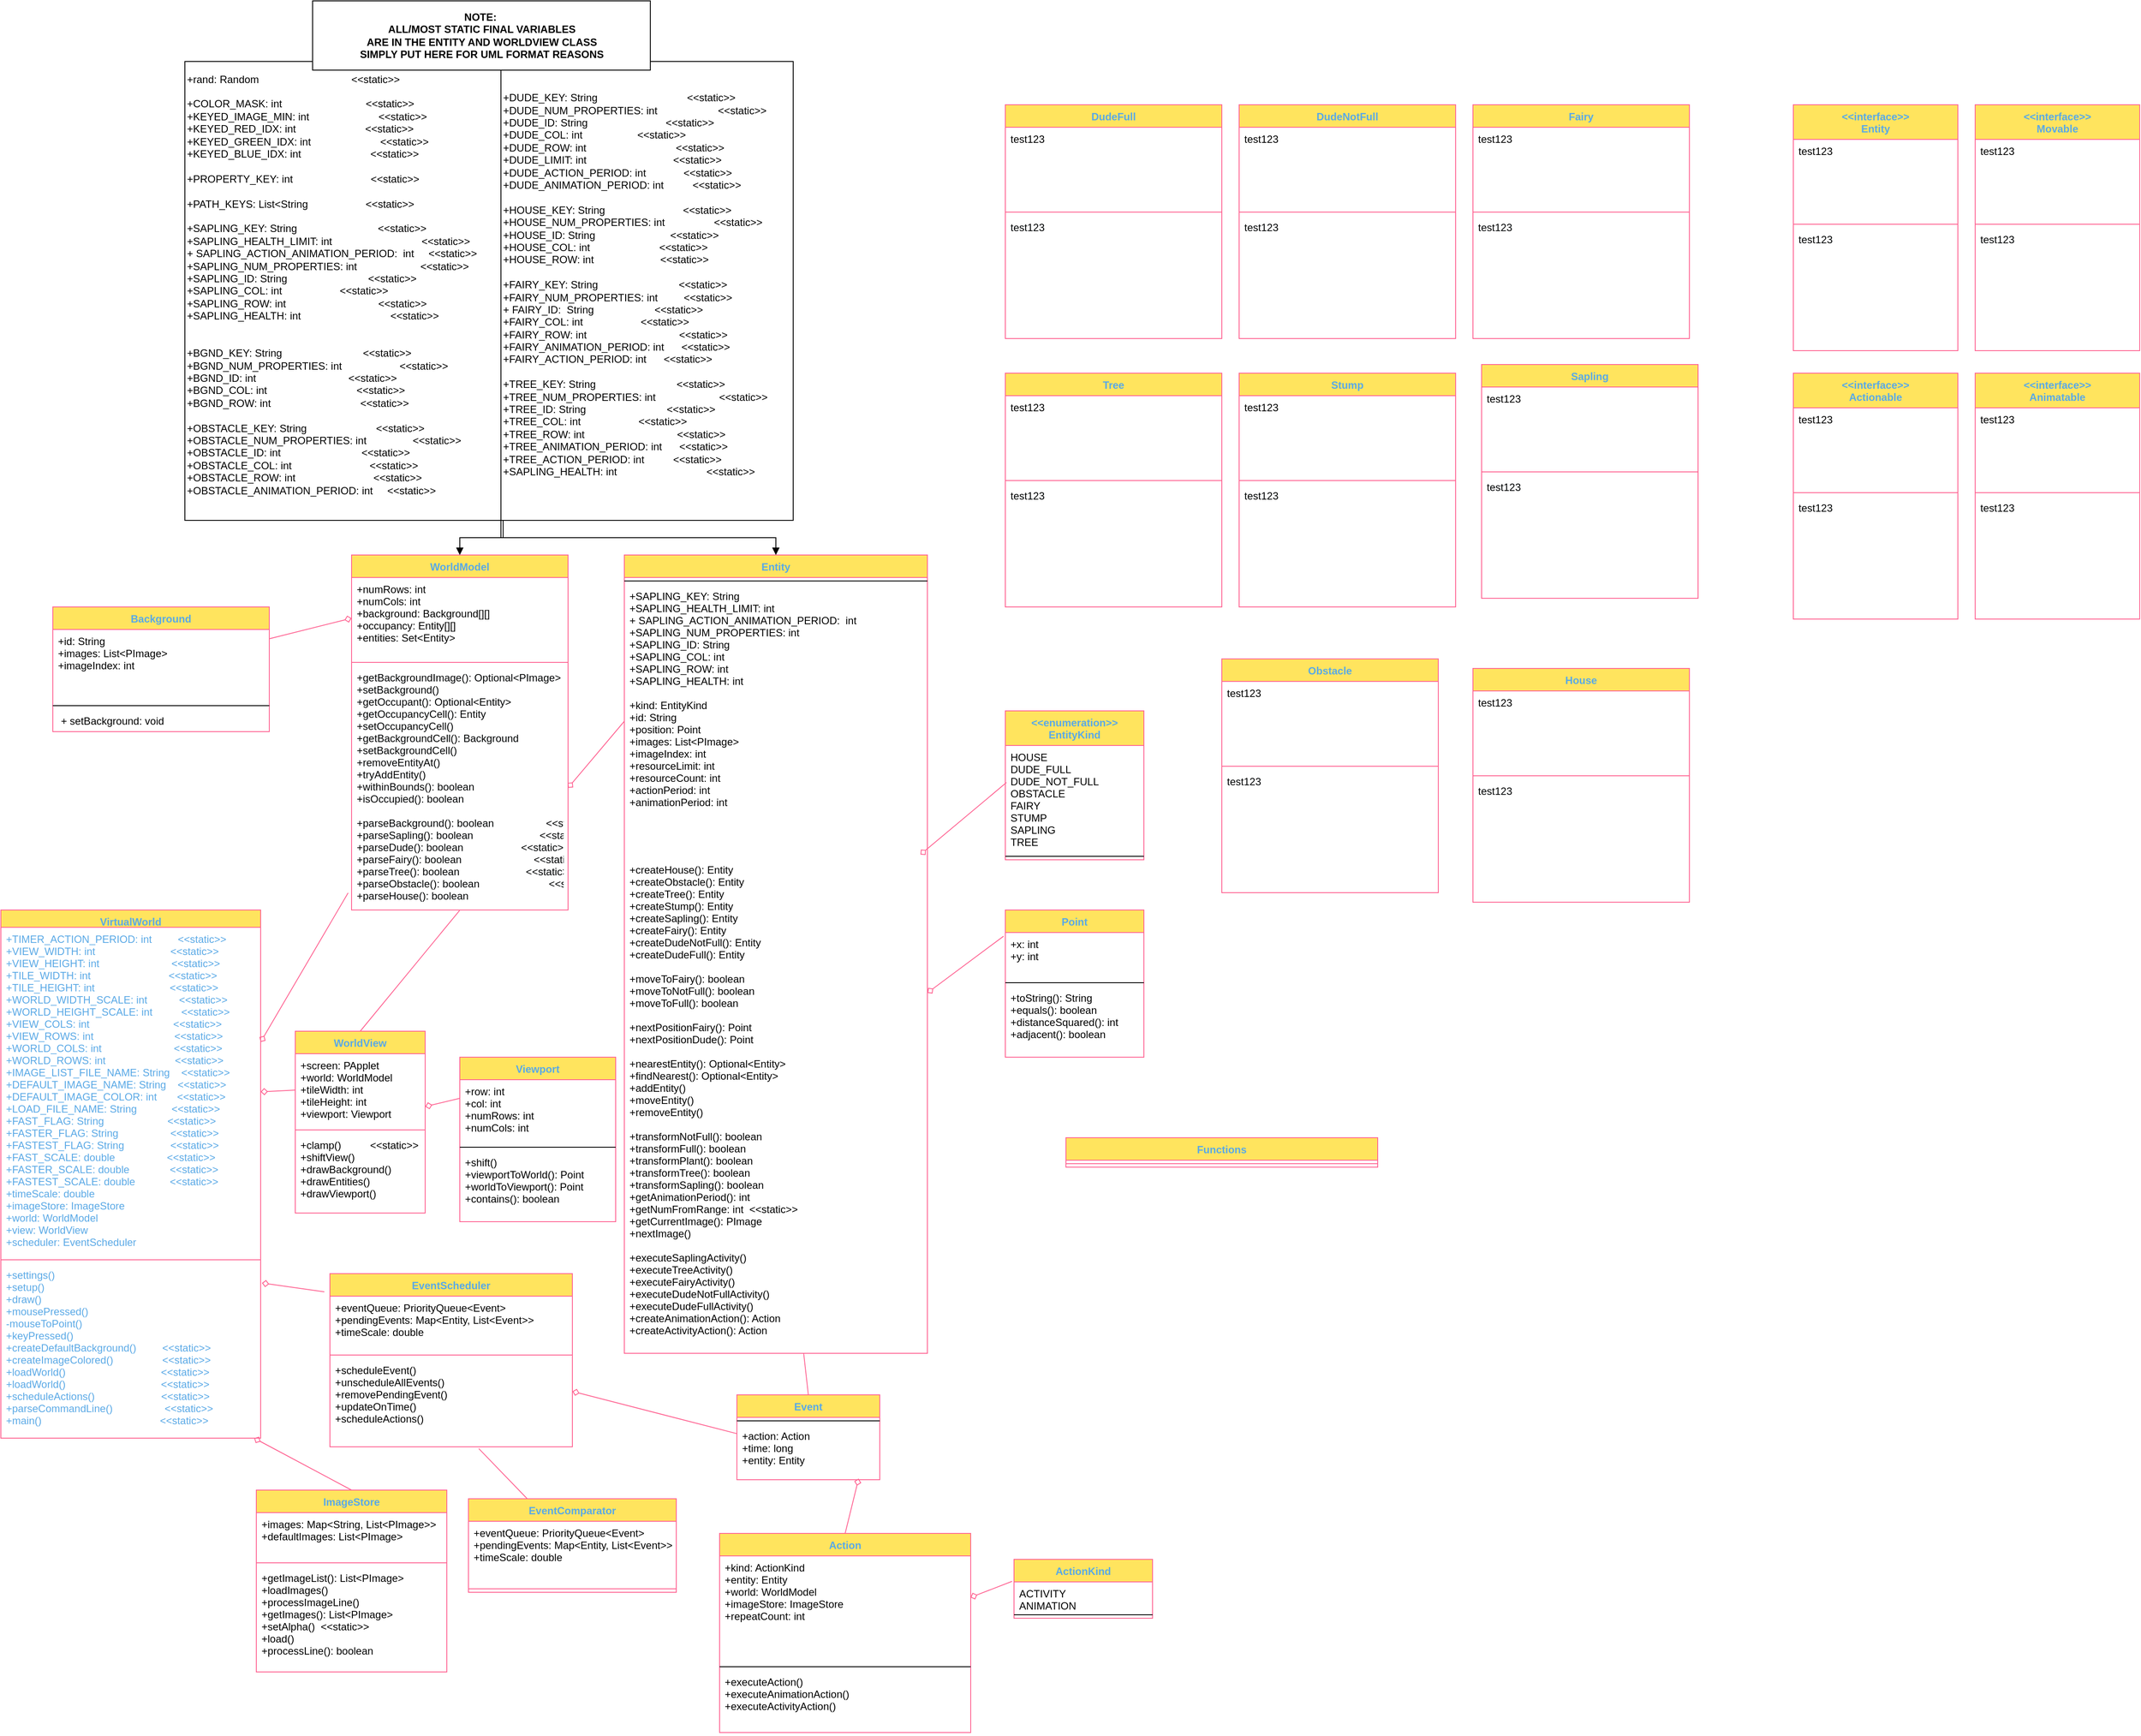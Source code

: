 <mxfile version="15.4.0" type="device"><diagram id="Yo6Zvny2ZRX3JAPKxXua" name="Page 2"><mxGraphModel dx="1113" dy="1891" grid="1" gridSize="10" guides="1" tooltips="1" connect="1" arrows="1" fold="1" page="1" pageScale="1" pageWidth="850" pageHeight="1100" math="0" shadow="0"><root><mxCell id="0"/><mxCell id="1" parent="0"/><mxCell id="8I9pphBKhg92I5GMk5e_-31" value="" style="graphMlID=e0;endArrow=none;strokeColor=#FF6392;strokeWidth=1.0;startArrow=diamond;startFill=0;endFill=1;exitX=1;exitY=0.25;exitDx=0;exitDy=0;fontColor=#5AA9E6;entryX=-0.016;entryY=0.93;entryDx=0;entryDy=0;entryPerimeter=0;" parent="1" source="8I9pphBKhg92I5GMk5e_-50" target="8I9pphBKhg92I5GMk5e_-57" edge="1"><mxGeometry relative="1" as="geometry"/></mxCell><mxCell id="8I9pphBKhg92I5GMk5e_-32" value="" style="graphMlID=e1;endArrow=none;strokeColor=#FF6392;strokeWidth=1.0;startArrow=diamond;startFill=0;endFill=1;exitX=1;exitY=0.5;exitDx=0;exitDy=0;fontColor=#5AA9E6;entryX=0;entryY=0.5;entryDx=0;entryDy=0;" parent="1" source="8I9pphBKhg92I5GMk5e_-51" target="8I9pphBKhg92I5GMk5e_-61" edge="1"><mxGeometry relative="1" as="geometry"/></mxCell><mxCell id="8I9pphBKhg92I5GMk5e_-33" value="" style="graphMlID=e2;endArrow=none;strokeColor=#FF6392;strokeWidth=1.0;startArrow=diamond;startFill=0;endFill=1;fontColor=#5AA9E6;entryX=0;entryY=0.25;entryDx=0;entryDy=0;" parent="1" source="8I9pphBKhg92I5GMk5e_-60" target="8I9pphBKhg92I5GMk5e_-89" edge="1"><mxGeometry relative="1" as="geometry"><mxPoint x="648" y="240" as="sourcePoint"/></mxGeometry></mxCell><mxCell id="8I9pphBKhg92I5GMk5e_-34" value="" style="graphMlID=e3;endArrow=none;strokeColor=#FF6392;strokeWidth=1.0;startArrow=diamond;startFill=0;endFill=1;exitX=1.005;exitY=0.113;exitDx=0;exitDy=0;exitPerimeter=0;fontColor=#5AA9E6;entryX=-0.023;entryY=0.105;entryDx=0;entryDy=0;entryPerimeter=0;" parent="1" source="8I9pphBKhg92I5GMk5e_-53" target="8I9pphBKhg92I5GMk5e_-64" edge="1"><mxGeometry relative="1" as="geometry"><mxPoint x="840" y="580" as="targetPoint"/></mxGeometry></mxCell><mxCell id="8I9pphBKhg92I5GMk5e_-35" value="" style="graphMlID=e4;endArrow=none;strokeColor=#FF6392;strokeWidth=1.0;startArrow=diamond;startFill=0;endFill=1;exitX=0.975;exitY=1;exitDx=0;exitDy=0;exitPerimeter=0;fontColor=#5AA9E6;entryX=0.5;entryY=0;entryDx=0;entryDy=0;" parent="1" source="8I9pphBKhg92I5GMk5e_-53" target="8I9pphBKhg92I5GMk5e_-68" edge="1"><mxGeometry relative="1" as="geometry"/></mxCell><mxCell id="8I9pphBKhg92I5GMk5e_-36" value="" style="graphMlID=e5;endArrow=none;strokeColor=#FF6392;strokeWidth=1.0;startArrow=diamond;startFill=0;endFill=1;fontColor=#5AA9E6;exitX=0;exitY=0.5;exitDx=0;exitDy=0;" parent="1" source="8I9pphBKhg92I5GMk5e_-55" target="8I9pphBKhg92I5GMk5e_-82" edge="1"><mxGeometry relative="1" as="geometry"/></mxCell><mxCell id="8I9pphBKhg92I5GMk5e_-37" value="" style="graphMlID=e6;endArrow=none;strokeColor=#FF6392;strokeWidth=1.0;startArrow=diamond;startFill=0;endFill=1;fontColor=#5AA9E6;" parent="1" source="8I9pphBKhg92I5GMk5e_-64" target="8I9pphBKhg92I5GMk5e_-97" edge="1"><mxGeometry relative="1" as="geometry"/></mxCell><mxCell id="8I9pphBKhg92I5GMk5e_-38" value="" style="graphMlID=e7;endArrow=none;strokeColor=#FF6392;strokeWidth=1.0;startArrow=none;startFill=1;endFill=1;fontColor=#5AA9E6;exitX=0.614;exitY=1.02;exitDx=0;exitDy=0;exitPerimeter=0;" parent="1" source="8I9pphBKhg92I5GMk5e_-67" target="8I9pphBKhg92I5GMk5e_-72" edge="1"><mxGeometry relative="1" as="geometry"/></mxCell><mxCell id="8I9pphBKhg92I5GMk5e_-39" value="" style="graphMlID=e8;endArrow=none;strokeColor=#FF6392;strokeWidth=1.0;startArrow=diamond;startFill=0;endFill=1;fontColor=#5AA9E6;exitX=1;exitY=0.5;exitDx=0;exitDy=0;entryX=0;entryY=0.5;entryDx=0;entryDy=0;" parent="1" source="8I9pphBKhg92I5GMk5e_-57" target="8I9pphBKhg92I5GMk5e_-86" edge="1"><mxGeometry relative="1" as="geometry"><mxPoint x="710" y="80" as="sourcePoint"/></mxGeometry></mxCell><mxCell id="8I9pphBKhg92I5GMk5e_-40" value="" style="graphMlID=e9;endArrow=none;strokeColor=#FF6392;strokeWidth=1.0;startArrow=diamond;startFill=0;endFill=1;fontColor=#5AA9E6;entryX=-0.013;entryY=0.08;entryDx=0;entryDy=0;entryPerimeter=0;" parent="1" source="8I9pphBKhg92I5GMk5e_-88" target="8I9pphBKhg92I5GMk5e_-105" edge="1"><mxGeometry relative="1" as="geometry"/></mxCell><mxCell id="8I9pphBKhg92I5GMk5e_-41" value="" style="graphMlID=e10;endArrow=none;strokeColor=#FF6392;strokeWidth=1.0;startArrow=diamond;startFill=0;endFill=1;fontColor=#5AA9E6;exitX=0.977;exitY=-0.007;exitDx=0;exitDy=0;exitPerimeter=0;entryX=0.008;entryY=0.345;entryDx=0;entryDy=0;entryPerimeter=0;" parent="1" source="8I9pphBKhg92I5GMk5e_-88" target="8I9pphBKhg92I5GMk5e_-101" edge="1"><mxGeometry relative="1" as="geometry"/></mxCell><mxCell id="8I9pphBKhg92I5GMk5e_-42" value="" style="graphMlID=e11;endArrow=none;strokeColor=#FF6392;strokeWidth=1.0;startArrow=diamond;startFill=0;endFill=1;fontColor=#5AA9E6;exitX=0.852;exitY=0.979;exitDx=0;exitDy=0;entryX=0.5;entryY=0;entryDx=0;entryDy=0;exitPerimeter=0;" parent="1" source="8I9pphBKhg92I5GMk5e_-97" target="8I9pphBKhg92I5GMk5e_-108" edge="1"><mxGeometry relative="1" as="geometry"/></mxCell><mxCell id="8I9pphBKhg92I5GMk5e_-43" value="" style="graphMlID=e12;endArrow=none;strokeColor=#FF6392;strokeWidth=1.0;startArrow=diamond;startFill=0;endFill=1;fontColor=#5AA9E6;exitX=0.999;exitY=0.387;exitDx=0;exitDy=0;exitPerimeter=0;entryX=-0.014;entryY=0.373;entryDx=0;entryDy=0;entryPerimeter=0;" parent="1" source="8I9pphBKhg92I5GMk5e_-109" target="8I9pphBKhg92I5GMk5e_-112" edge="1"><mxGeometry relative="1" as="geometry"/></mxCell><mxCell id="8I9pphBKhg92I5GMk5e_-44" value="" style="graphMlID=e13;endArrow=none;strokeColor=#FF6392;strokeWidth=1.0;startArrow=none;startFill=1;endFill=1;fontColor=#5AA9E6;entryX=0.499;entryY=1.002;entryDx=0;entryDy=0;entryPerimeter=0;exitX=0.5;exitY=0;exitDx=0;exitDy=0;" parent="1" source="8I9pphBKhg92I5GMk5e_-60" target="8I9pphBKhg92I5GMk5e_-57" edge="1"><mxGeometry relative="1" as="geometry"/></mxCell><mxCell id="8I9pphBKhg92I5GMk5e_-45" value="" style="graphMlID=e14;endArrow=none;strokeColor=#FF6392;strokeWidth=1.0;startArrow=none;startFill=1;endFill=1;fontColor=#5AA9E6;exitX=0.5;exitY=0;exitDx=0;exitDy=0;" parent="1" source="8I9pphBKhg92I5GMk5e_-96" target="8I9pphBKhg92I5GMk5e_-88" edge="1"><mxGeometry relative="1" as="geometry"><mxPoint x="1177.699" y="279.661" as="targetPoint"/></mxGeometry></mxCell><mxCell id="8I9pphBKhg92I5GMk5e_-50" value="VirtualWorld" style="swimlane;fontStyle=1;align=center;verticalAlign=top;childLayout=stackLayout;horizontal=1;startSize=20;horizontalStack=0;resizeParent=1;resizeParentMax=0;resizeLast=0;collapsible=1;marginBottom=0;hachureGap=4;pointerEvents=0;fillColor=#FFE45E;strokeColor=#FF6392;fontColor=#5AA9E6;" parent="1" vertex="1"><mxGeometry x="20" y="150" width="300" height="610" as="geometry"/></mxCell><mxCell id="8I9pphBKhg92I5GMk5e_-51" value="+TIMER_ACTION_PERIOD: int         &lt;&lt;static&gt;&gt;&#10;+VIEW_WIDTH: int                          &lt;&lt;static&gt;&gt;&#10;+VIEW_HEIGHT: int                         &lt;&lt;static&gt;&gt;&#10;+TILE_WIDTH: int                           &lt;&lt;static&gt;&gt;&#10;+TILE_HEIGHT: int                          &lt;&lt;static&gt;&gt;&#10;+WORLD_WIDTH_SCALE: int           &lt;&lt;static&gt;&gt;&#10;+WORLD_HEIGHT_SCALE: int          &lt;&lt;static&gt;&gt;&#10;+VIEW_COLS: int                             &lt;&lt;static&gt;&gt;&#10;+VIEW_ROWS: int                            &lt;&lt;static&gt;&gt;&#10;+WORLD_COLS: int                         &lt;&lt;static&gt;&gt;&#10;+WORLD_ROWS: int                        &lt;&lt;static&gt;&gt;&#10;+IMAGE_LIST_FILE_NAME: String    &lt;&lt;static&gt;&gt;&#10;+DEFAULT_IMAGE_NAME: String    &lt;&lt;static&gt;&gt;&#10;+DEFAULT_IMAGE_COLOR: int       &lt;&lt;static&gt;&gt;&#10;+LOAD_FILE_NAME: String            &lt;&lt;static&gt;&gt;&#10;+FAST_FLAG: String                      &lt;&lt;static&gt;&gt;&#10;+FASTER_FLAG: String                  &lt;&lt;static&gt;&gt;&#10;+FASTEST_FLAG: String                &lt;&lt;static&gt;&gt;&#10;+FAST_SCALE: double                  &lt;&lt;static&gt;&gt;&#10;+FASTER_SCALE: double              &lt;&lt;static&gt;&gt;&#10;+FASTEST_SCALE: double            &lt;&lt;static&gt;&gt;&#10;+timeScale: double&#10;+imageStore: ImageStore&#10;+world: WorldModel&#10;+view: WorldView&#10;+scheduler: EventScheduler" style="text;strokeColor=none;fillColor=none;align=left;verticalAlign=top;spacingLeft=4;spacingRight=4;overflow=hidden;rotatable=0;points=[[0,0.5],[1,0.5]];portConstraint=eastwest;fontColor=#5AA9E6;" parent="8I9pphBKhg92I5GMk5e_-50" vertex="1"><mxGeometry y="20" width="300" height="380" as="geometry"/></mxCell><mxCell id="8I9pphBKhg92I5GMk5e_-52" value="" style="line;strokeWidth=1;fillColor=none;align=left;verticalAlign=middle;spacingTop=-1;spacingLeft=3;spacingRight=3;rotatable=0;labelPosition=right;points=[];portConstraint=eastwest;strokeColor=#FF6392;fontColor=#5AA9E6;" parent="8I9pphBKhg92I5GMk5e_-50" vertex="1"><mxGeometry y="400" width="300" height="8" as="geometry"/></mxCell><mxCell id="8I9pphBKhg92I5GMk5e_-53" value="+settings()&#10;+setup()&#10;+draw()&#10;+mousePressed()&#10;-mouseToPoint()&#10;+keyPressed()&#10;+createDefaultBackground()         &lt;&lt;static&gt;&gt;&#10;+createImageColored()                 &lt;&lt;static&gt;&gt;&#10;+loadWorld()                                 &lt;&lt;static&gt;&gt;&#10;+loadWorld()                                 &lt;&lt;static&gt;&gt;&#10;+scheduleActions()                       &lt;&lt;static&gt;&gt;&#10;+parseCommandLine()                  &lt;&lt;static&gt;&gt;&#10;+main()                                         &lt;&lt;static&gt;&gt;" style="text;strokeColor=none;fillColor=none;align=left;verticalAlign=top;spacingLeft=4;spacingRight=4;overflow=hidden;rotatable=0;points=[[0,0.5],[1,0.5]];portConstraint=eastwest;fontColor=#5AA9E6;" parent="8I9pphBKhg92I5GMk5e_-50" vertex="1"><mxGeometry y="408" width="300" height="202" as="geometry"/></mxCell><mxCell id="8I9pphBKhg92I5GMk5e_-54" value="WorldModel" style="swimlane;fontStyle=1;align=center;verticalAlign=top;childLayout=stackLayout;horizontal=1;startSize=26;horizontalStack=0;resizeParent=1;resizeParentMax=0;resizeLast=0;collapsible=1;marginBottom=0;hachureGap=4;pointerEvents=0;sketch=0;fontColor=#5AA9E6;strokeColor=#FF6392;fillColor=#FFE45E;" parent="1" vertex="1"><mxGeometry x="425" y="-260" width="250" height="410" as="geometry"/></mxCell><mxCell id="8I9pphBKhg92I5GMk5e_-55" value="+numRows: int&#10;+numCols: int&#10;+background: Background[][]&#10;+occupancy: Entity[][]&#10;+entities: Set&lt;Entity&gt;" style="text;strokeColor=none;fillColor=none;align=left;verticalAlign=top;spacingLeft=4;spacingRight=4;overflow=hidden;rotatable=0;points=[[0,0.5],[1,0.5]];portConstraint=eastwest;fontColor=#000000;" parent="8I9pphBKhg92I5GMk5e_-54" vertex="1"><mxGeometry y="26" width="250" height="94" as="geometry"/></mxCell><mxCell id="8I9pphBKhg92I5GMk5e_-56" value="" style="line;strokeWidth=1;fillColor=none;align=left;verticalAlign=middle;spacingTop=-1;spacingLeft=3;spacingRight=3;rotatable=0;labelPosition=right;points=[];portConstraint=eastwest;strokeColor=#FF6392;fontColor=#5AA9E6;" parent="8I9pphBKhg92I5GMk5e_-54" vertex="1"><mxGeometry y="120" width="250" height="8" as="geometry"/></mxCell><mxCell id="8I9pphBKhg92I5GMk5e_-57" value="+getBackgroundImage(): Optional&lt;PImage&gt;      &lt;&lt;static&gt;&gt;&#10;+setBackground()                            &#10;+getOccupant(): Optional&lt;Entity&gt;             &#10;+getOccupancyCell(): Entity                &#10;+setOccupancyCell()                          &#10;+getBackgroundCell(): Background            &#10;+setBackgroundCell()&#10;+removeEntityAt()&#10;+tryAddEntity()                                                &lt;&lt;static&gt;&gt;&#10;+withinBounds(): boolean                                   &lt;&lt;static&gt;&gt;&#10;+isOccupied(): boolean  &#10;&#10;+parseBackground(): boolean                  &lt;&lt;static&gt;&gt;&#10;+parseSapling(): boolean                       &lt;&lt;static&gt;&gt;&#10;+parseDude(): boolean                    &lt;&lt;static&gt;&gt;&#10;+parseFairy(): boolean                         &lt;&lt;static&gt;&gt;&#10;+parseTree(): boolean                       &lt;&lt;static&gt;&gt;&#10;+parseObstacle(): boolean                        &lt;&lt;static&gt;&gt;&#10;+parseHouse(): boolean  " style="text;strokeColor=none;fillColor=none;align=left;verticalAlign=top;spacingLeft=4;spacingRight=4;overflow=hidden;rotatable=0;points=[[0,0.5],[1,0.5]];portConstraint=eastwest;fontColor=#020405;" parent="8I9pphBKhg92I5GMk5e_-54" vertex="1"><mxGeometry y="128" width="250" height="282" as="geometry"/></mxCell><mxCell id="8I9pphBKhg92I5GMk5e_-60" value="WorldView" style="swimlane;fontStyle=1;align=center;verticalAlign=top;childLayout=stackLayout;horizontal=1;startSize=26;horizontalStack=0;resizeParent=1;resizeParentMax=0;resizeLast=0;collapsible=1;marginBottom=0;hachureGap=4;pointerEvents=0;sketch=0;fontColor=#5AA9E6;strokeColor=#FF6392;fillColor=#FFE45E;" parent="1" vertex="1"><mxGeometry x="360" y="290" width="150" height="210" as="geometry"/></mxCell><mxCell id="8I9pphBKhg92I5GMk5e_-61" value="+screen: PApplet&#10;+world: WorldModel&#10;+tileWidth: int&#10;+tileHeight: int&#10;+viewport: Viewport" style="text;strokeColor=none;fillColor=none;align=left;verticalAlign=top;spacingLeft=4;spacingRight=4;overflow=hidden;rotatable=0;points=[[0,0.5],[1,0.5]];portConstraint=eastwest;fontColor=#000000;" parent="8I9pphBKhg92I5GMk5e_-60" vertex="1"><mxGeometry y="26" width="150" height="84" as="geometry"/></mxCell><mxCell id="8I9pphBKhg92I5GMk5e_-62" value="" style="line;strokeWidth=1;fillColor=none;align=left;verticalAlign=middle;spacingTop=-1;spacingLeft=3;spacingRight=3;rotatable=0;labelPosition=right;points=[];portConstraint=eastwest;strokeColor=#FF6392;fontColor=#5AA9E6;" parent="8I9pphBKhg92I5GMk5e_-60" vertex="1"><mxGeometry y="110" width="150" height="8" as="geometry"/></mxCell><mxCell id="8I9pphBKhg92I5GMk5e_-63" value="+clamp()          &lt;&lt;static&gt;&gt;&#10;+shiftView()                                 &lt;&lt;static&gt;&gt;&#10;+drawBackground()                            &lt;&lt;static&gt;&gt;&#10;+drawEntities()                              &lt;&lt;static&gt;&gt;&#10;+drawViewport()  " style="text;strokeColor=none;fillColor=none;align=left;verticalAlign=top;spacingLeft=4;spacingRight=4;overflow=hidden;rotatable=0;points=[[0,0.5],[1,0.5]];portConstraint=eastwest;fontColor=#000000;" parent="8I9pphBKhg92I5GMk5e_-60" vertex="1"><mxGeometry y="118" width="150" height="92" as="geometry"/></mxCell><mxCell id="8I9pphBKhg92I5GMk5e_-64" value="EventScheduler" style="swimlane;fontStyle=1;align=center;verticalAlign=top;childLayout=stackLayout;horizontal=1;startSize=26;horizontalStack=0;resizeParent=1;resizeParentMax=0;resizeLast=0;collapsible=1;marginBottom=0;hachureGap=4;pointerEvents=0;sketch=0;fontColor=#5AA9E6;strokeColor=#FF6392;fillColor=#FFE45E;" parent="1" vertex="1"><mxGeometry x="400" y="570" width="280" height="200" as="geometry"/></mxCell><mxCell id="8I9pphBKhg92I5GMk5e_-65" value="+eventQueue: PriorityQueue&lt;Event&gt;&#10;+pendingEvents: Map&lt;Entity, List&lt;Event&gt;&gt;&#10;+timeScale: double" style="text;strokeColor=none;fillColor=none;align=left;verticalAlign=top;spacingLeft=4;spacingRight=4;overflow=hidden;rotatable=0;points=[[0,0.5],[1,0.5]];portConstraint=eastwest;fontColor=#000000;" parent="8I9pphBKhg92I5GMk5e_-64" vertex="1"><mxGeometry y="26" width="280" height="64" as="geometry"/></mxCell><mxCell id="8I9pphBKhg92I5GMk5e_-66" value="" style="line;strokeWidth=1;fillColor=none;align=left;verticalAlign=middle;spacingTop=-1;spacingLeft=3;spacingRight=3;rotatable=0;labelPosition=right;points=[];portConstraint=eastwest;strokeColor=#FF6392;fontColor=#5AA9E6;" parent="8I9pphBKhg92I5GMk5e_-64" vertex="1"><mxGeometry y="90" width="280" height="8" as="geometry"/></mxCell><mxCell id="8I9pphBKhg92I5GMk5e_-67" value="+scheduleEvent()                                 &#10;+unscheduleAllEvents()                       &#10;+removePendingEvent()                        &#10;+updateOnTime()&#10;+scheduleActions()   " style="text;strokeColor=none;fillColor=none;align=left;verticalAlign=top;spacingLeft=4;spacingRight=4;overflow=hidden;rotatable=0;points=[[0,0.5],[1,0.5]];portConstraint=eastwest;fontColor=#000000;" parent="8I9pphBKhg92I5GMk5e_-64" vertex="1"><mxGeometry y="98" width="280" height="102" as="geometry"/></mxCell><mxCell id="8I9pphBKhg92I5GMk5e_-68" value="ImageStore" style="swimlane;fontStyle=1;align=center;verticalAlign=top;childLayout=stackLayout;horizontal=1;startSize=26;horizontalStack=0;resizeParent=1;resizeParentMax=0;resizeLast=0;collapsible=1;marginBottom=0;hachureGap=4;pointerEvents=0;sketch=0;fontColor=#5AA9E6;strokeColor=#FF6392;fillColor=#FFE45E;" parent="1" vertex="1"><mxGeometry x="315" y="820" width="220" height="210" as="geometry"/></mxCell><mxCell id="8I9pphBKhg92I5GMk5e_-69" value="+images: Map&lt;String, List&lt;PImage&gt;&gt;&#10;+defaultImages: List&lt;PImage&gt;" style="text;strokeColor=none;fillColor=none;align=left;verticalAlign=top;spacingLeft=4;spacingRight=4;overflow=hidden;rotatable=0;points=[[0,0.5],[1,0.5]];portConstraint=eastwest;fontColor=#000000;" parent="8I9pphBKhg92I5GMk5e_-68" vertex="1"><mxGeometry y="26" width="220" height="54" as="geometry"/></mxCell><mxCell id="8I9pphBKhg92I5GMk5e_-70" value="" style="line;strokeWidth=1;fillColor=none;align=left;verticalAlign=middle;spacingTop=-1;spacingLeft=3;spacingRight=3;rotatable=0;labelPosition=right;points=[];portConstraint=eastwest;strokeColor=#FF6392;fontColor=#5AA9E6;" parent="8I9pphBKhg92I5GMk5e_-68" vertex="1"><mxGeometry y="80" width="220" height="8" as="geometry"/></mxCell><mxCell id="8I9pphBKhg92I5GMk5e_-71" value="+getImageList(): List&lt;PImage&gt;                &lt;&lt;static&gt;&gt;&#10;+loadImages()                               &#10;+processImageLine()                         &#10;+getImages(): List&lt;PImage&gt;                   &lt;&lt;static&gt;&gt;&#10;+setAlpha()  &lt;&lt;static&gt;&gt;&#10;+load()                                      &#10;+processLine(): boolean       " style="text;strokeColor=none;fillColor=none;align=left;verticalAlign=top;spacingLeft=4;spacingRight=4;overflow=hidden;rotatable=0;points=[[0,0.5],[1,0.5]];portConstraint=eastwest;fontColor=#000000;" parent="8I9pphBKhg92I5GMk5e_-68" vertex="1"><mxGeometry y="88" width="220" height="122" as="geometry"/></mxCell><mxCell id="8I9pphBKhg92I5GMk5e_-72" value="EventComparator" style="swimlane;fontStyle=1;align=center;verticalAlign=top;childLayout=stackLayout;horizontal=1;startSize=26;horizontalStack=0;resizeParent=1;resizeParentMax=0;resizeLast=0;collapsible=1;marginBottom=0;hachureGap=4;pointerEvents=0;sketch=0;fontColor=#5AA9E6;strokeColor=#FF6392;fillColor=#FFE45E;" parent="1" vertex="1"><mxGeometry x="560" y="830" width="240" height="108" as="geometry"/></mxCell><mxCell id="8I9pphBKhg92I5GMk5e_-73" value="+eventQueue: PriorityQueue&lt;Event&gt;&#10;+pendingEvents: Map&lt;Entity, List&lt;Event&gt;&gt;&#10;+timeScale: double" style="text;strokeColor=none;fillColor=none;align=left;verticalAlign=top;spacingLeft=4;spacingRight=4;overflow=hidden;rotatable=0;points=[[0,0.5],[1,0.5]];portConstraint=eastwest;fontColor=#000000;" parent="8I9pphBKhg92I5GMk5e_-72" vertex="1"><mxGeometry y="26" width="240" height="74" as="geometry"/></mxCell><mxCell id="8I9pphBKhg92I5GMk5e_-74" value="" style="line;strokeWidth=1;fillColor=none;align=left;verticalAlign=middle;spacingTop=-1;spacingLeft=3;spacingRight=3;rotatable=0;labelPosition=right;points=[];portConstraint=eastwest;strokeColor=#FF6392;fontColor=#5AA9E6;" parent="8I9pphBKhg92I5GMk5e_-72" vertex="1"><mxGeometry y="100" width="240" height="8" as="geometry"/></mxCell><mxCell id="8I9pphBKhg92I5GMk5e_-81" value="Background" style="swimlane;fontStyle=1;align=center;verticalAlign=top;childLayout=stackLayout;horizontal=1;startSize=26;horizontalStack=0;resizeParent=1;resizeParentMax=0;resizeLast=0;collapsible=1;marginBottom=0;hachureGap=4;pointerEvents=0;sketch=0;fontColor=#5AA9E6;strokeColor=#FF6392;fillColor=#FFE45E;" parent="1" vertex="1"><mxGeometry x="80" y="-200" width="250" height="144" as="geometry"/></mxCell><mxCell id="8I9pphBKhg92I5GMk5e_-82" value="+id: String&#10;+images: List&lt;PImage&gt;&#10;+imageIndex: int" style="text;strokeColor=none;fillColor=none;align=left;verticalAlign=top;spacingLeft=4;spacingRight=4;overflow=hidden;rotatable=0;points=[[0,0.5],[1,0.5]];portConstraint=eastwest;" parent="8I9pphBKhg92I5GMk5e_-81" vertex="1"><mxGeometry y="26" width="250" height="84" as="geometry"/></mxCell><mxCell id="8I9pphBKhg92I5GMk5e_-83" value="" style="line;strokeWidth=1;fillColor=none;align=left;verticalAlign=middle;spacingTop=-1;spacingLeft=3;spacingRight=3;rotatable=0;labelPosition=right;points=[];portConstraint=eastwest;" parent="8I9pphBKhg92I5GMk5e_-81" vertex="1"><mxGeometry y="110" width="250" height="8" as="geometry"/></mxCell><mxCell id="8I9pphBKhg92I5GMk5e_-84" value=" + setBackground: void&#10;" style="text;strokeColor=none;fillColor=none;align=left;verticalAlign=top;spacingLeft=4;spacingRight=4;overflow=hidden;rotatable=0;points=[[0,0.5],[1,0.5]];portConstraint=eastwest;" parent="8I9pphBKhg92I5GMk5e_-81" vertex="1"><mxGeometry y="118" width="250" height="26" as="geometry"/></mxCell><mxCell id="8I9pphBKhg92I5GMk5e_-85" value="Entity" style="swimlane;fontStyle=1;align=center;verticalAlign=top;childLayout=stackLayout;horizontal=1;startSize=26;horizontalStack=0;resizeParent=1;resizeParentMax=0;resizeLast=0;collapsible=1;marginBottom=0;hachureGap=4;pointerEvents=0;sketch=0;fontColor=#5AA9E6;strokeColor=#FF6392;fillColor=#FFE45E;" parent="1" vertex="1"><mxGeometry x="740" y="-260" width="350" height="922" as="geometry"/></mxCell><mxCell id="8I9pphBKhg92I5GMk5e_-87" value="" style="line;strokeWidth=1;fillColor=none;align=left;verticalAlign=middle;spacingTop=-1;spacingLeft=3;spacingRight=3;rotatable=0;labelPosition=right;points=[];portConstraint=eastwest;" parent="8I9pphBKhg92I5GMk5e_-85" vertex="1"><mxGeometry y="26" width="350" height="8" as="geometry"/></mxCell><mxCell id="8I9pphBKhg92I5GMk5e_-86" value="+SAPLING_KEY: String                                                                                                                            &lt;&lt;static&gt;&gt;&#10;+SAPLING_HEALTH_LIMIT: int                                                                                                                                                           &lt;&lt;static&gt;&gt;&#10;+ SAPLING_ACTION_ANIMATION_PERIOD:  int                                                 &lt;&lt;static&gt;&gt;&#10;+SAPLING_NUM_PROPERTIES: int                                                                              &lt;&lt;static&gt;&gt;&#10;+SAPLING_ID: String                                                                                            &lt;&lt;static&gt;&gt;&#10;+SAPLING_COL: int                                                                                    &lt;&lt;static&gt;&gt;&#10;+SAPLING_ROW: int                                                                                            &lt;&lt;static&gt;&gt;&#10;+SAPLING_HEALTH: int                                                                                                   &lt;&lt;static&gt;&gt;&#10;&#10;+kind: EntityKind&#10;+id: String&#10;+position: Point&#10;+images: List&lt;PImage&gt;&#10;+imageIndex: int&#10;+resourceLimit: int&#10;+resourceCount: int&#10;+actionPeriod: int&#10;+animationPeriod: int&#10;&#10;" style="text;strokeColor=none;fillColor=none;align=left;verticalAlign=top;spacingLeft=4;spacingRight=4;overflow=hidden;rotatable=0;points=[[0,0.5],[1,0.5]];portConstraint=eastwest;fontFamily=Helvetica;" parent="8I9pphBKhg92I5GMk5e_-85" vertex="1"><mxGeometry y="34" width="350" height="316" as="geometry"/></mxCell><mxCell id="8I9pphBKhg92I5GMk5e_-88" value="+createHouse(): Entity                  &#10;+createObstacle(): Entity                  &#10;+createTree(): Entity                &#10;+createStump(): Entity                   &#10;+createSapling(): Entity                      &#10;+createFairy(): Entity                     &#10;+createDudeNotFull(): Entity                                                                               &lt;&lt;static&gt;&gt;&#10;+createDudeFull(): Entity &#10;&#10;+moveToFairy(): boolean                                                                                                                                           &lt;&lt;static&gt;&gt;&#10;+moveToNotFull(): boolean                                                                                                                            &lt;&lt;static&gt;&gt;&#10;+moveToFull(): boolean                                                                                                                            &lt;&lt;static&gt;&gt;&#10;&#10;+nextPositionFairy(): Point                                                                                                                      &lt;&lt;static&gt;&gt;&#10;+nextPositionDude(): Point  &#10;&#10;+nearestEntity(): Optional&lt;Entity&gt;                                                                                                                               &lt;&lt;static&gt;&gt;&#10;+findNearest(): Optional&lt;Entity&gt;&#10;+addEntity()                                                                                                                                                        &lt;&lt;static&gt;&gt;&#10;+moveEntity()                                                                                                                                                &lt;&lt;static&gt;&gt;&#10;+removeEntity()&#10;&#10;+transformNotFull(): boolean                                                                                                                                     &lt;&lt;static&gt;&gt;&#10;+transformFull(): boolean                                                                                                                     &lt;&lt;static&gt;&gt;&#10;+transformPlant(): boolean                                                                                                               &lt;&lt;static&gt;&gt;&#10;+transformTree(): boolean                                                                                                                                                &lt;&lt;static&gt;&gt;&#10;+transformSapling(): boolean &#10;+getAnimationPeriod(): int     &#10;+getNumFromRange: int  &lt;&lt;static&gt;&gt;&#10;+getCurrentImage(): PImage                                                                                                                                                    &lt;&lt;static&gt;&gt;&#10;+nextImage()&#10;&#10;+executeSaplingActivity()                  &#10;+executeTreeActivity()                                    &#10;+executeFairyActivity()                           &#10;+executeDudeNotFullActivity()                    &#10;+executeDudeFullActivity()&#10;+createAnimationAction(): Action                                                                                                  &lt;&lt;static&gt;&gt;&#10;+createActivityAction(): Action                                                                               &lt;&lt;static&gt;&gt;" style="text;strokeColor=none;fillColor=none;align=left;verticalAlign=top;spacingLeft=4;spacingRight=4;overflow=hidden;rotatable=0;points=[[0,0.5],[1,0.5]];portConstraint=eastwest;" parent="8I9pphBKhg92I5GMk5e_-85" vertex="1"><mxGeometry y="350" width="350" height="572" as="geometry"/></mxCell><mxCell id="8I9pphBKhg92I5GMk5e_-89" value="Viewport" style="swimlane;fontStyle=1;align=center;verticalAlign=top;childLayout=stackLayout;horizontal=1;startSize=26;horizontalStack=0;resizeParent=1;resizeParentMax=0;resizeLast=0;collapsible=1;marginBottom=0;hachureGap=4;pointerEvents=0;sketch=0;fontColor=#5AA9E6;strokeColor=#FF6392;fillColor=#FFE45E;" parent="1" vertex="1"><mxGeometry x="550" y="320" width="180" height="190" as="geometry"/></mxCell><mxCell id="8I9pphBKhg92I5GMk5e_-90" value="+row: int&#10;+col: int&#10;+numRows: int&#10;+numCols: int" style="text;strokeColor=none;fillColor=none;align=left;verticalAlign=top;spacingLeft=4;spacingRight=4;overflow=hidden;rotatable=0;points=[[0,0.5],[1,0.5]];portConstraint=eastwest;" parent="8I9pphBKhg92I5GMk5e_-89" vertex="1"><mxGeometry y="26" width="180" height="74" as="geometry"/></mxCell><mxCell id="8I9pphBKhg92I5GMk5e_-91" value="" style="line;strokeWidth=1;fillColor=none;align=left;verticalAlign=middle;spacingTop=-1;spacingLeft=3;spacingRight=3;rotatable=0;labelPosition=right;points=[];portConstraint=eastwest;" parent="8I9pphBKhg92I5GMk5e_-89" vertex="1"><mxGeometry y="100" width="180" height="8" as="geometry"/></mxCell><mxCell id="8I9pphBKhg92I5GMk5e_-92" value="+shift() &#10;+viewportToWorld(): Point                    &lt;&lt;static&gt;&gt;&#10;+worldToViewport(): Point &#10;+contains(): boolean" style="text;strokeColor=none;fillColor=none;align=left;verticalAlign=top;spacingLeft=4;spacingRight=4;overflow=hidden;rotatable=0;points=[[0,0.5],[1,0.5]];portConstraint=eastwest;" parent="8I9pphBKhg92I5GMk5e_-89" vertex="1"><mxGeometry y="108" width="180" height="82" as="geometry"/></mxCell><mxCell id="8I9pphBKhg92I5GMk5e_-96" value="Event" style="swimlane;fontStyle=1;align=center;verticalAlign=top;childLayout=stackLayout;horizontal=1;startSize=26;horizontalStack=0;resizeParent=1;resizeParentMax=0;resizeLast=0;collapsible=1;marginBottom=0;hachureGap=4;pointerEvents=0;sketch=0;fontColor=#5AA9E6;strokeColor=#FF6392;fillColor=#FFE45E;" parent="1" vertex="1"><mxGeometry x="870" y="710" width="165" height="98" as="geometry"/></mxCell><mxCell id="8I9pphBKhg92I5GMk5e_-98" value="" style="line;strokeWidth=1;fillColor=none;align=left;verticalAlign=middle;spacingTop=-1;spacingLeft=3;spacingRight=3;rotatable=0;labelPosition=right;points=[];portConstraint=eastwest;" parent="8I9pphBKhg92I5GMk5e_-96" vertex="1"><mxGeometry y="26" width="165" height="8" as="geometry"/></mxCell><mxCell id="8I9pphBKhg92I5GMk5e_-97" value="+action: Action&#10;+time: long&#10;+entity: Entity" style="text;strokeColor=none;fillColor=none;align=left;verticalAlign=top;spacingLeft=4;spacingRight=4;overflow=hidden;rotatable=0;points=[[0,0.5],[1,0.5]];portConstraint=eastwest;" parent="8I9pphBKhg92I5GMk5e_-96" vertex="1"><mxGeometry y="34" width="165" height="64" as="geometry"/></mxCell><mxCell id="8I9pphBKhg92I5GMk5e_-100" value="&lt;&lt;enumeration&gt;&gt;&#10;EntityKind" style="swimlane;fontStyle=1;align=center;verticalAlign=top;childLayout=stackLayout;horizontal=1;startSize=40;horizontalStack=0;resizeParent=1;resizeParentMax=0;resizeLast=0;collapsible=1;marginBottom=0;hachureGap=4;pointerEvents=0;sketch=0;fontColor=#5AA9E6;strokeColor=#FF6392;fillColor=#FFE45E;" parent="1" vertex="1"><mxGeometry x="1180" y="-80.0" width="160" height="172" as="geometry"/></mxCell><mxCell id="8I9pphBKhg92I5GMk5e_-101" value="HOUSE&#10;DUDE_FULL&#10;DUDE_NOT_FULL&#10;OBSTACLE&#10;FAIRY&#10;STUMP&#10;SAPLING&#10;TREE" style="text;strokeColor=none;fillColor=none;align=left;verticalAlign=top;spacingLeft=4;spacingRight=4;overflow=hidden;rotatable=0;points=[[0,0.5],[1,0.5]];portConstraint=eastwest;" parent="8I9pphBKhg92I5GMk5e_-100" vertex="1"><mxGeometry y="40" width="160" height="124" as="geometry"/></mxCell><mxCell id="8I9pphBKhg92I5GMk5e_-102" value="" style="line;strokeWidth=1;fillColor=none;align=left;verticalAlign=middle;spacingTop=-1;spacingLeft=3;spacingRight=3;rotatable=0;labelPosition=right;points=[];portConstraint=eastwest;" parent="8I9pphBKhg92I5GMk5e_-100" vertex="1"><mxGeometry y="164" width="160" height="8" as="geometry"/></mxCell><mxCell id="8I9pphBKhg92I5GMk5e_-104" value="Point" style="swimlane;fontStyle=1;align=center;verticalAlign=top;childLayout=stackLayout;horizontal=1;startSize=26;horizontalStack=0;resizeParent=1;resizeParentMax=0;resizeLast=0;collapsible=1;marginBottom=0;hachureGap=4;pointerEvents=0;sketch=0;fontColor=#5AA9E6;strokeColor=#FF6392;fillColor=#FFE45E;" parent="1" vertex="1"><mxGeometry x="1180" y="150" width="160" height="170" as="geometry"/></mxCell><mxCell id="8I9pphBKhg92I5GMk5e_-105" value="+x: int&#10;+y: int" style="text;strokeColor=none;fillColor=none;align=left;verticalAlign=top;spacingLeft=4;spacingRight=4;overflow=hidden;rotatable=0;points=[[0,0.5],[1,0.5]];portConstraint=eastwest;" parent="8I9pphBKhg92I5GMk5e_-104" vertex="1"><mxGeometry y="26" width="160" height="54" as="geometry"/></mxCell><mxCell id="8I9pphBKhg92I5GMk5e_-106" value="" style="line;strokeWidth=1;fillColor=none;align=left;verticalAlign=middle;spacingTop=-1;spacingLeft=3;spacingRight=3;rotatable=0;labelPosition=right;points=[];portConstraint=eastwest;" parent="8I9pphBKhg92I5GMk5e_-104" vertex="1"><mxGeometry y="80" width="160" height="8" as="geometry"/></mxCell><mxCell id="8I9pphBKhg92I5GMk5e_-107" value="+toString(): String&#10;+equals(): boolean&#10;+distanceSquared(): int                      &lt;&lt;static&gt;&gt;&#10;+adjacent(): boolean  " style="text;strokeColor=none;fillColor=none;align=left;verticalAlign=top;spacingLeft=4;spacingRight=4;overflow=hidden;rotatable=0;points=[[0,0.5],[1,0.5]];portConstraint=eastwest;" parent="8I9pphBKhg92I5GMk5e_-104" vertex="1"><mxGeometry y="88" width="160" height="82" as="geometry"/></mxCell><mxCell id="8I9pphBKhg92I5GMk5e_-108" value="Action" style="swimlane;fontStyle=1;align=center;verticalAlign=top;childLayout=stackLayout;horizontal=1;startSize=26;horizontalStack=0;resizeParent=1;resizeParentMax=0;resizeLast=0;collapsible=1;marginBottom=0;hachureGap=4;pointerEvents=0;sketch=0;fontColor=#5AA9E6;strokeColor=#FF6392;fillColor=#FFE45E;" parent="1" vertex="1"><mxGeometry x="850" y="870" width="290" height="230" as="geometry"/></mxCell><mxCell id="8I9pphBKhg92I5GMk5e_-109" value="+kind: ActionKind&#10;+entity: Entity&#10;+world: WorldModel&#10;+imageStore: ImageStore&#10;+repeatCount: int" style="text;strokeColor=none;fillColor=none;align=left;verticalAlign=top;spacingLeft=4;spacingRight=4;overflow=hidden;rotatable=0;points=[[0,0.5],[1,0.5]];portConstraint=eastwest;" parent="8I9pphBKhg92I5GMk5e_-108" vertex="1"><mxGeometry y="26" width="290" height="124" as="geometry"/></mxCell><mxCell id="8I9pphBKhg92I5GMk5e_-110" value="" style="line;strokeWidth=1;fillColor=none;align=left;verticalAlign=middle;spacingTop=-1;spacingLeft=3;spacingRight=3;rotatable=0;labelPosition=right;points=[];portConstraint=eastwest;" parent="8I9pphBKhg92I5GMk5e_-108" vertex="1"><mxGeometry y="150" width="290" height="8" as="geometry"/></mxCell><mxCell id="8I9pphBKhg92I5GMk5e_-111" value="+executeAction()                             &#10;+executeAnimationAction()                    &#10;+executeActivityAction()                    &#10;&#10;" style="text;strokeColor=none;fillColor=none;align=left;verticalAlign=top;spacingLeft=4;spacingRight=4;overflow=hidden;rotatable=0;points=[[0,0.5],[1,0.5]];portConstraint=eastwest;" parent="8I9pphBKhg92I5GMk5e_-108" vertex="1"><mxGeometry y="158" width="290" height="72" as="geometry"/></mxCell><mxCell id="8I9pphBKhg92I5GMk5e_-112" value="ActionKind" style="swimlane;fontStyle=1;align=center;verticalAlign=top;childLayout=stackLayout;horizontal=1;startSize=26;horizontalStack=0;resizeParent=1;resizeParentMax=0;resizeLast=0;collapsible=1;marginBottom=0;hachureGap=4;pointerEvents=0;sketch=0;fontColor=#5AA9E6;strokeColor=#FF6392;fillColor=#FFE45E;" parent="1" vertex="1"><mxGeometry x="1190" y="900" width="160" height="68" as="geometry"/></mxCell><mxCell id="8I9pphBKhg92I5GMk5e_-113" value="ACTIVITY&#10;ANIMATION" style="text;strokeColor=none;fillColor=none;align=left;verticalAlign=top;spacingLeft=4;spacingRight=4;overflow=hidden;rotatable=0;points=[[0,0.5],[1,0.5]];portConstraint=eastwest;" parent="8I9pphBKhg92I5GMk5e_-112" vertex="1"><mxGeometry y="26" width="160" height="34" as="geometry"/></mxCell><mxCell id="8I9pphBKhg92I5GMk5e_-114" value="" style="line;strokeWidth=1;fillColor=none;align=left;verticalAlign=middle;spacingTop=-1;spacingLeft=3;spacingRight=3;rotatable=0;labelPosition=right;points=[];portConstraint=eastwest;" parent="8I9pphBKhg92I5GMk5e_-112" vertex="1"><mxGeometry y="60" width="160" height="8" as="geometry"/></mxCell><mxCell id="oc4FzUFwsI-FhtQd0my3-3" value="+rand: Random&amp;nbsp; &amp;nbsp; &amp;nbsp; &amp;nbsp; &amp;nbsp; &amp;nbsp; &amp;nbsp; &amp;nbsp; &amp;nbsp; &amp;nbsp; &amp;nbsp; &amp;nbsp; &amp;nbsp; &amp;nbsp; &amp;nbsp; &amp;nbsp; &amp;lt;&amp;lt;static&amp;gt;&amp;gt;&lt;br style=&quot;padding: 0px ; margin: 0px&quot;&gt;&lt;br style=&quot;padding: 0px ; margin: 0px&quot;&gt;+COLOR_MASK: int&amp;nbsp; &amp;nbsp; &amp;nbsp; &amp;nbsp; &amp;nbsp; &amp;nbsp; &amp;nbsp; &amp;nbsp; &amp;nbsp; &amp;nbsp; &amp;nbsp; &amp;nbsp; &amp;nbsp; &amp;nbsp; &amp;nbsp;&amp;lt;&amp;lt;static&amp;gt;&amp;gt;&lt;br style=&quot;padding: 0px ; margin: 0px&quot;&gt;+KEYED_IMAGE_MIN: int&amp;nbsp; &amp;nbsp; &amp;nbsp; &amp;nbsp; &amp;nbsp; &amp;nbsp; &amp;nbsp; &amp;nbsp; &amp;nbsp; &amp;nbsp; &amp;nbsp; &amp;nbsp; &amp;lt;&amp;lt;static&amp;gt;&amp;gt;&lt;br style=&quot;padding: 0px ; margin: 0px&quot;&gt;+KEYED_RED_IDX: int&amp;nbsp; &amp;nbsp; &amp;nbsp; &amp;nbsp; &amp;nbsp; &amp;nbsp; &amp;nbsp; &amp;nbsp; &amp;nbsp; &amp;nbsp; &amp;nbsp; &amp;nbsp; &amp;lt;&amp;lt;static&amp;gt;&amp;gt;&lt;br style=&quot;padding: 0px ; margin: 0px&quot;&gt;+KEYED_GREEN_IDX: int&amp;nbsp; &amp;nbsp; &amp;nbsp; &amp;nbsp; &amp;nbsp; &amp;nbsp; &amp;nbsp; &amp;nbsp; &amp;nbsp; &amp;nbsp; &amp;nbsp; &amp;nbsp; &amp;lt;&amp;lt;static&amp;gt;&amp;gt;&lt;br style=&quot;padding: 0px ; margin: 0px&quot;&gt;+KEYED_BLUE_IDX: int&amp;nbsp; &amp;nbsp; &amp;nbsp; &amp;nbsp; &amp;nbsp; &amp;nbsp; &amp;nbsp; &amp;nbsp; &amp;nbsp; &amp;nbsp; &amp;nbsp; &amp;nbsp; &amp;lt;&amp;lt;static&amp;gt;&amp;gt;&lt;br style=&quot;padding: 0px ; margin: 0px&quot;&gt;&lt;br style=&quot;padding: 0px ; margin: 0px&quot;&gt;+PROPERTY_KEY: int&amp;nbsp; &amp;nbsp; &amp;nbsp; &amp;nbsp; &amp;nbsp; &amp;nbsp; &amp;nbsp; &amp;nbsp; &amp;nbsp; &amp;nbsp; &amp;nbsp; &amp;nbsp; &amp;nbsp; &amp;nbsp;&amp;lt;&amp;lt;static&amp;gt;&amp;gt;&lt;br style=&quot;padding: 0px ; margin: 0px&quot;&gt;&lt;br style=&quot;padding: 0px ; margin: 0px&quot;&gt;+PATH_KEYS: List&amp;lt;String&amp;nbsp;&amp;nbsp;&amp;nbsp;&amp;nbsp;&amp;nbsp;&amp;nbsp;&amp;nbsp;&amp;nbsp;&amp;nbsp;&amp;nbsp;&amp;nbsp;&amp;nbsp;&amp;nbsp;&amp;nbsp;&amp;nbsp;&amp;nbsp;&amp;nbsp;&amp;nbsp;&amp;nbsp;&amp;nbsp;&amp;lt;&amp;lt;static&amp;gt;&amp;gt;&lt;br style=&quot;padding: 0px ; margin: 0px&quot;&gt;&lt;br style=&quot;padding: 0px ; margin: 0px&quot;&gt;+SAPLING_KEY: String&amp;nbsp; &amp;nbsp; &amp;nbsp; &amp;nbsp; &amp;nbsp; &amp;nbsp; &amp;nbsp; &amp;nbsp; &amp;nbsp; &amp;nbsp; &amp;nbsp; &amp;nbsp; &amp;nbsp; &amp;nbsp; &amp;lt;&amp;lt;static&amp;gt;&amp;gt;&lt;br style=&quot;padding: 0px ; margin: 0px&quot;&gt;+SAPLING_HEALTH_LIMIT: int&amp;nbsp; &amp;nbsp; &amp;nbsp; &amp;nbsp; &amp;nbsp; &amp;nbsp; &amp;nbsp; &amp;nbsp; &amp;nbsp; &amp;nbsp; &amp;nbsp; &amp;nbsp; &amp;nbsp; &amp;nbsp; &amp;nbsp; &amp;nbsp;&amp;lt;&amp;lt;static&amp;gt;&amp;gt;&lt;br style=&quot;padding: 0px ; margin: 0px&quot;&gt;+&amp;nbsp;SAPLING_ACTION_ANIMATION_PERIOD:&amp;nbsp; int&amp;nbsp; &amp;nbsp; &amp;nbsp;&amp;lt;&amp;lt;static&amp;gt;&amp;gt;&lt;br style=&quot;padding: 0px ; margin: 0px&quot;&gt;+SAPLING_NUM_PROPERTIES: int&amp;nbsp; &amp;nbsp; &amp;nbsp; &amp;nbsp; &amp;nbsp; &amp;nbsp; &amp;nbsp; &amp;nbsp; &amp;nbsp; &amp;nbsp; &amp;nbsp; &amp;lt;&amp;lt;static&amp;gt;&amp;gt;&lt;br style=&quot;padding: 0px ; margin: 0px&quot;&gt;+SAPLING_ID: String&amp;nbsp; &amp;nbsp; &amp;nbsp; &amp;nbsp; &amp;nbsp; &amp;nbsp; &amp;nbsp; &amp;nbsp; &amp;nbsp; &amp;nbsp; &amp;nbsp; &amp;nbsp; &amp;nbsp; &amp;nbsp; &amp;lt;&amp;lt;static&amp;gt;&amp;gt;&lt;br style=&quot;padding: 0px ; margin: 0px&quot;&gt;+SAPLING_COL: int&amp;nbsp; &amp;nbsp; &amp;nbsp; &amp;nbsp; &amp;nbsp; &amp;nbsp; &amp;nbsp; &amp;nbsp; &amp;nbsp; &amp;nbsp; &amp;lt;&amp;lt;static&amp;gt;&amp;gt;&lt;br style=&quot;padding: 0px ; margin: 0px&quot;&gt;+SAPLING_ROW: int&amp;nbsp; &amp;nbsp; &amp;nbsp; &amp;nbsp; &amp;nbsp; &amp;nbsp; &amp;nbsp; &amp;nbsp; &amp;nbsp; &amp;nbsp; &amp;nbsp; &amp;nbsp; &amp;nbsp; &amp;nbsp; &amp;nbsp; &amp;nbsp; &amp;lt;&amp;lt;static&amp;gt;&amp;gt;&lt;br style=&quot;padding: 0px ; margin: 0px&quot;&gt;+SAPLING_HEALTH: int&amp;nbsp; &amp;nbsp; &amp;nbsp; &amp;nbsp; &amp;nbsp; &amp;nbsp; &amp;nbsp; &amp;nbsp; &amp;nbsp; &amp;nbsp; &amp;nbsp; &amp;nbsp; &amp;nbsp; &amp;nbsp; &amp;nbsp; &amp;nbsp;&amp;lt;&amp;lt;static&amp;gt;&amp;gt;&lt;br style=&quot;padding: 0px ; margin: 0px&quot;&gt;&lt;br style=&quot;padding: 0px ; margin: 0px&quot;&gt;&lt;br style=&quot;padding: 0px ; margin: 0px&quot;&gt;+BGND_KEY: String&amp;nbsp; &amp;nbsp; &amp;nbsp; &amp;nbsp; &amp;nbsp; &amp;nbsp; &amp;nbsp; &amp;nbsp; &amp;nbsp; &amp;nbsp; &amp;nbsp; &amp;nbsp; &amp;nbsp; &amp;nbsp; &amp;lt;&amp;lt;static&amp;gt;&amp;gt;&lt;br style=&quot;padding: 0px ; margin: 0px&quot;&gt;+BGND_NUM_PROPERTIES: int&amp;nbsp; &amp;nbsp; &amp;nbsp; &amp;nbsp; &amp;nbsp; &amp;nbsp; &amp;nbsp; &amp;nbsp; &amp;nbsp; &amp;nbsp; &amp;lt;&amp;lt;static&amp;gt;&amp;gt;&lt;br style=&quot;padding: 0px ; margin: 0px&quot;&gt;+BGND_ID: int&amp;nbsp; &amp;nbsp; &amp;nbsp; &amp;nbsp; &amp;nbsp; &amp;nbsp; &amp;nbsp; &amp;nbsp; &amp;nbsp; &amp;nbsp; &amp;nbsp; &amp;nbsp; &amp;nbsp; &amp;nbsp; &amp;nbsp; &amp;nbsp; &amp;lt;&amp;lt;static&amp;gt;&amp;gt;&lt;br style=&quot;padding: 0px ; margin: 0px&quot;&gt;+BGND_COL: int&amp;nbsp; &amp;nbsp; &amp;nbsp; &amp;nbsp; &amp;nbsp; &amp;nbsp; &amp;nbsp; &amp;nbsp; &amp;nbsp; &amp;nbsp; &amp;nbsp; &amp;nbsp; &amp;nbsp; &amp;nbsp; &amp;nbsp; &amp;nbsp;&amp;lt;&amp;lt;static&amp;gt;&amp;gt;&lt;br style=&quot;padding: 0px ; margin: 0px&quot;&gt;+BGND_ROW: int&amp;nbsp; &amp;nbsp; &amp;nbsp; &amp;nbsp; &amp;nbsp; &amp;nbsp; &amp;nbsp; &amp;nbsp; &amp;nbsp; &amp;nbsp; &amp;nbsp; &amp;nbsp; &amp;nbsp; &amp;nbsp; &amp;nbsp; &amp;nbsp;&amp;lt;&amp;lt;static&amp;gt;&amp;gt;&lt;br style=&quot;padding: 0px ; margin: 0px&quot;&gt;&lt;br style=&quot;padding: 0px ; margin: 0px&quot;&gt;+OBSTACLE_KEY: String&amp;nbsp; &amp;nbsp; &amp;nbsp; &amp;nbsp; &amp;nbsp; &amp;nbsp; &amp;nbsp; &amp;nbsp; &amp;nbsp; &amp;nbsp; &amp;nbsp; &amp;nbsp; &amp;lt;&amp;lt;static&amp;gt;&amp;gt;&lt;br style=&quot;padding: 0px ; margin: 0px&quot;&gt;+OBSTACLE_NUM_PROPERTIES: int&amp;nbsp; &amp;nbsp; &amp;nbsp; &amp;nbsp; &amp;nbsp; &amp;nbsp; &amp;nbsp; &amp;nbsp; &amp;lt;&amp;lt;static&amp;gt;&amp;gt;&lt;br style=&quot;padding: 0px ; margin: 0px&quot;&gt;+OBSTACLE_ID: int&amp;nbsp; &amp;nbsp; &amp;nbsp; &amp;nbsp; &amp;nbsp; &amp;nbsp; &amp;nbsp; &amp;nbsp; &amp;nbsp; &amp;nbsp; &amp;nbsp; &amp;nbsp; &amp;nbsp; &amp;nbsp; &amp;lt;&amp;lt;static&amp;gt;&amp;gt;&lt;br style=&quot;padding: 0px ; margin: 0px&quot;&gt;+OBSTACLE_COL: int&amp;nbsp; &amp;nbsp; &amp;nbsp; &amp;nbsp; &amp;nbsp; &amp;nbsp; &amp;nbsp; &amp;nbsp; &amp;nbsp; &amp;nbsp; &amp;nbsp; &amp;nbsp; &amp;nbsp; &amp;nbsp;&amp;lt;&amp;lt;static&amp;gt;&amp;gt;&lt;br style=&quot;padding: 0px ; margin: 0px&quot;&gt;+OBSTACLE_ROW: int&amp;nbsp; &amp;nbsp; &amp;nbsp; &amp;nbsp; &amp;nbsp; &amp;nbsp; &amp;nbsp; &amp;nbsp; &amp;nbsp; &amp;nbsp; &amp;nbsp; &amp;nbsp; &amp;nbsp; &amp;nbsp;&amp;lt;&amp;lt;static&amp;gt;&amp;gt;&lt;br style=&quot;padding: 0px ; margin: 0px&quot;&gt;+OBSTACLE_ANIMATION_PERIOD: int&amp;nbsp; &amp;nbsp; &amp;nbsp;&amp;lt;&amp;lt;static&amp;gt;&amp;gt;&lt;br style=&quot;padding: 0px ; margin: 0px&quot;&gt;&lt;br style=&quot;padding: 0px ; margin: 0px&quot;&gt;" style="html=1;align=left;" parent="1" vertex="1"><mxGeometry x="232.5" y="-830" width="365" height="530" as="geometry"/></mxCell><mxCell id="oc4FzUFwsI-FhtQd0my3-4" value="+DUDE_KEY: String&amp;nbsp; &amp;nbsp; &amp;nbsp; &amp;nbsp; &amp;nbsp; &amp;nbsp; &amp;nbsp; &amp;nbsp; &amp;nbsp; &amp;nbsp; &amp;nbsp; &amp;nbsp; &amp;nbsp; &amp;nbsp; &amp;nbsp; &amp;nbsp;&amp;lt;&amp;lt;static&amp;gt;&amp;gt;&lt;br style=&quot;padding: 0px ; margin: 0px&quot;&gt;+DUDE_NUM_PROPERTIES: int&amp;nbsp; &amp;nbsp; &amp;nbsp; &amp;nbsp; &amp;nbsp; &amp;nbsp; &amp;nbsp; &amp;nbsp; &amp;nbsp; &amp;nbsp; &amp;nbsp;&amp;lt;&amp;lt;static&amp;gt;&amp;gt;&lt;br style=&quot;padding: 0px ; margin: 0px&quot;&gt;+DUDE_ID: String&amp;nbsp; &amp;nbsp; &amp;nbsp; &amp;nbsp; &amp;nbsp; &amp;nbsp; &amp;nbsp; &amp;nbsp; &amp;nbsp; &amp;nbsp; &amp;nbsp; &amp;nbsp; &amp;nbsp; &amp;nbsp;&amp;lt;&amp;lt;static&amp;gt;&amp;gt;&lt;br style=&quot;padding: 0px ; margin: 0px&quot;&gt;+DUDE_COL: int&amp;nbsp; &amp;nbsp; &amp;nbsp; &amp;nbsp; &amp;nbsp; &amp;nbsp; &amp;nbsp; &amp;nbsp; &amp;nbsp; &amp;nbsp;&amp;lt;&amp;lt;static&amp;gt;&amp;gt;&lt;br style=&quot;padding: 0px ; margin: 0px&quot;&gt;+DUDE_ROW: int&amp;nbsp; &amp;nbsp; &amp;nbsp; &amp;nbsp; &amp;nbsp; &amp;nbsp; &amp;nbsp; &amp;nbsp; &amp;nbsp; &amp;nbsp; &amp;nbsp; &amp;nbsp; &amp;nbsp; &amp;nbsp; &amp;nbsp; &amp;nbsp;&amp;lt;&amp;lt;static&amp;gt;&amp;gt;&lt;br style=&quot;padding: 0px ; margin: 0px&quot;&gt;+DUDE_LIMIT: int&amp;nbsp; &amp;nbsp; &amp;nbsp; &amp;nbsp; &amp;nbsp; &amp;nbsp; &amp;nbsp; &amp;nbsp; &amp;nbsp; &amp;nbsp; &amp;nbsp; &amp;nbsp; &amp;nbsp; &amp;nbsp; &amp;nbsp; &amp;lt;&amp;lt;static&amp;gt;&amp;gt;&lt;br style=&quot;padding: 0px ; margin: 0px&quot;&gt;+DUDE_ACTION_PERIOD: int&amp;nbsp; &amp;nbsp; &amp;nbsp; &amp;nbsp; &amp;nbsp; &amp;nbsp; &amp;nbsp;&amp;lt;&amp;lt;static&amp;gt;&amp;gt;&lt;br style=&quot;padding: 0px ; margin: 0px&quot;&gt;+DUDE_ANIMATION_PERIOD: int&amp;nbsp; &amp;nbsp; &amp;nbsp; &amp;nbsp; &amp;nbsp; &amp;lt;&amp;lt;static&amp;gt;&amp;gt;&lt;br style=&quot;padding: 0px ; margin: 0px&quot;&gt;&lt;br style=&quot;padding: 0px ; margin: 0px&quot;&gt;+HOUSE_KEY: String&amp;nbsp; &amp;nbsp; &amp;nbsp; &amp;nbsp; &amp;nbsp; &amp;nbsp; &amp;nbsp; &amp;nbsp; &amp;nbsp; &amp;nbsp; &amp;nbsp; &amp;nbsp; &amp;nbsp; &amp;nbsp;&amp;lt;&amp;lt;static&amp;gt;&amp;gt;&lt;br style=&quot;padding: 0px ; margin: 0px&quot;&gt;+HOUSE_NUM_PROPERTIES: int&amp;nbsp; &amp;nbsp; &amp;nbsp; &amp;nbsp; &amp;nbsp; &amp;nbsp; &amp;nbsp; &amp;nbsp; &amp;nbsp;&amp;lt;&amp;lt;static&amp;gt;&amp;gt;&lt;br style=&quot;padding: 0px ; margin: 0px&quot;&gt;+HOUSE_ID: String&amp;nbsp; &amp;nbsp; &amp;nbsp; &amp;nbsp; &amp;nbsp; &amp;nbsp; &amp;nbsp; &amp;nbsp; &amp;nbsp; &amp;nbsp; &amp;nbsp; &amp;nbsp; &amp;nbsp; &amp;lt;&amp;lt;static&amp;gt;&amp;gt;&lt;br style=&quot;padding: 0px ; margin: 0px&quot;&gt;+HOUSE_COL: int&amp;nbsp; &amp;nbsp; &amp;nbsp; &amp;nbsp; &amp;nbsp; &amp;nbsp; &amp;nbsp; &amp;nbsp; &amp;nbsp; &amp;nbsp; &amp;nbsp; &amp;nbsp; &amp;lt;&amp;lt;static&amp;gt;&amp;gt;&lt;br style=&quot;padding: 0px ; margin: 0px&quot;&gt;+HOUSE_ROW: int&amp;nbsp; &amp;nbsp; &amp;nbsp; &amp;nbsp; &amp;nbsp; &amp;nbsp; &amp;nbsp; &amp;nbsp; &amp;nbsp; &amp;nbsp; &amp;nbsp; &amp;nbsp;&amp;lt;&amp;lt;static&amp;gt;&amp;gt;&lt;br style=&quot;padding: 0px ; margin: 0px&quot;&gt;&lt;br style=&quot;padding: 0px ; margin: 0px&quot;&gt;+FAIRY_KEY: String&amp;nbsp; &amp;nbsp; &amp;nbsp; &amp;nbsp; &amp;nbsp; &amp;nbsp; &amp;nbsp; &amp;nbsp; &amp;nbsp; &amp;nbsp; &amp;nbsp; &amp;nbsp; &amp;nbsp; &amp;nbsp; &amp;lt;&amp;lt;static&amp;gt;&amp;gt;&lt;br style=&quot;padding: 0px ; margin: 0px&quot;&gt;+FAIRY_NUM_PROPERTIES: int&amp;nbsp; &amp;nbsp; &amp;nbsp; &amp;nbsp; &amp;nbsp;&amp;lt;&amp;lt;static&amp;gt;&amp;gt;&lt;br style=&quot;padding: 0px ; margin: 0px&quot;&gt;+&amp;nbsp;FAIRY_ID:&amp;nbsp; String&amp;nbsp;&amp;nbsp;&amp;nbsp;&amp;nbsp;&amp;nbsp;&amp;nbsp;&amp;nbsp;&amp;nbsp;&amp;nbsp;&amp;nbsp;&amp;nbsp;&amp;nbsp;&amp;nbsp;&amp;nbsp;&amp;nbsp;&amp;nbsp;&amp;nbsp; &amp;nbsp; &amp;nbsp;&amp;lt;&amp;lt;static&amp;gt;&amp;gt;&lt;br style=&quot;padding: 0px ; margin: 0px&quot;&gt;+FAIRY_COL: int&amp;nbsp; &amp;nbsp; &amp;nbsp; &amp;nbsp; &amp;nbsp; &amp;nbsp; &amp;nbsp; &amp;nbsp; &amp;nbsp; &amp;nbsp; &amp;lt;&amp;lt;static&amp;gt;&amp;gt;&lt;br style=&quot;padding: 0px ; margin: 0px&quot;&gt;+FAIRY_ROW: int&amp;nbsp; &amp;nbsp; &amp;nbsp; &amp;nbsp; &amp;nbsp; &amp;nbsp; &amp;nbsp; &amp;nbsp; &amp;nbsp; &amp;nbsp; &amp;nbsp; &amp;nbsp; &amp;nbsp; &amp;nbsp; &amp;nbsp; &amp;nbsp; &amp;lt;&amp;lt;static&amp;gt;&amp;gt;&lt;br style=&quot;padding: 0px ; margin: 0px&quot;&gt;+FAIRY_ANIMATION_PERIOD: int&amp;nbsp; &amp;nbsp; &amp;nbsp; &amp;lt;&amp;lt;static&amp;gt;&amp;gt;&lt;br style=&quot;padding: 0px ; margin: 0px&quot;&gt;+FAIRY_ACTION_PERIOD: int&amp;nbsp; &amp;nbsp; &amp;nbsp; &amp;lt;&amp;lt;static&amp;gt;&amp;gt;&lt;br style=&quot;padding: 0px ; margin: 0px&quot;&gt;&lt;br style=&quot;padding: 0px ; margin: 0px&quot;&gt;+TREE_KEY: String&amp;nbsp; &amp;nbsp; &amp;nbsp; &amp;nbsp; &amp;nbsp; &amp;nbsp; &amp;nbsp; &amp;nbsp; &amp;nbsp; &amp;nbsp; &amp;nbsp; &amp;nbsp; &amp;nbsp; &amp;nbsp; &amp;lt;&amp;lt;static&amp;gt;&amp;gt;&lt;br style=&quot;padding: 0px ; margin: 0px&quot;&gt;+TREE_NUM_PROPERTIES: int&amp;nbsp; &amp;nbsp; &amp;nbsp; &amp;nbsp; &amp;nbsp; &amp;nbsp; &amp;nbsp; &amp;nbsp; &amp;nbsp; &amp;nbsp; &amp;nbsp; &amp;lt;&amp;lt;static&amp;gt;&amp;gt;&lt;br style=&quot;padding: 0px ; margin: 0px&quot;&gt;+TREE_ID: String&amp;nbsp; &amp;nbsp; &amp;nbsp; &amp;nbsp; &amp;nbsp; &amp;nbsp; &amp;nbsp; &amp;nbsp; &amp;nbsp; &amp;nbsp; &amp;nbsp; &amp;nbsp; &amp;nbsp; &amp;nbsp; &amp;lt;&amp;lt;static&amp;gt;&amp;gt;&lt;br style=&quot;padding: 0px ; margin: 0px&quot;&gt;+TREE_COL: int&amp;nbsp; &amp;nbsp; &amp;nbsp; &amp;nbsp; &amp;nbsp; &amp;nbsp; &amp;nbsp; &amp;nbsp; &amp;nbsp; &amp;nbsp; &amp;lt;&amp;lt;static&amp;gt;&amp;gt;&lt;br style=&quot;padding: 0px ; margin: 0px&quot;&gt;+TREE_ROW: int&amp;nbsp; &amp;nbsp; &amp;nbsp; &amp;nbsp; &amp;nbsp; &amp;nbsp; &amp;nbsp; &amp;nbsp; &amp;nbsp; &amp;nbsp; &amp;nbsp; &amp;nbsp; &amp;nbsp; &amp;nbsp; &amp;nbsp; &amp;nbsp; &amp;lt;&amp;lt;static&amp;gt;&amp;gt;&lt;br style=&quot;padding: 0px ; margin: 0px&quot;&gt;+TREE_ANIMATION_PERIOD: int&amp;nbsp; &amp;nbsp; &amp;nbsp; &amp;lt;&amp;lt;static&amp;gt;&amp;gt;&lt;br style=&quot;padding: 0px ; margin: 0px&quot;&gt;+TREE_ACTION_PERIOD: int&amp;nbsp; &amp;nbsp; &amp;nbsp; &amp;nbsp; &amp;nbsp; &amp;lt;&amp;lt;static&amp;gt;&amp;gt;&lt;br style=&quot;padding: 0px ; margin: 0px&quot;&gt;+SAPLING_HEALTH: int&amp;nbsp; &amp;nbsp; &amp;nbsp; &amp;nbsp; &amp;nbsp; &amp;nbsp; &amp;nbsp; &amp;nbsp; &amp;nbsp; &amp;nbsp; &amp;nbsp; &amp;nbsp; &amp;nbsp; &amp;nbsp; &amp;nbsp; &amp;nbsp;&amp;lt;&amp;lt;static&amp;gt;&amp;gt;&lt;div style=&quot;padding: 0px ; margin: 0px&quot;&gt;&lt;br style=&quot;padding: 0px ; margin: 0px&quot;&gt;&lt;/div&gt;" style="html=1;align=left;" parent="1" vertex="1"><mxGeometry x="597.5" y="-830" width="337.5" height="530" as="geometry"/></mxCell><mxCell id="oc4FzUFwsI-FhtQd0my3-5" value="&lt;b&gt;NOTE:&amp;nbsp;&lt;br&gt;ALL/MOST STATIC FINAL VARIABLES&lt;br&gt;ARE IN THE ENTITY AND WORLDVIEW CLASS&lt;br&gt;SIMPLY PUT HERE FOR UML FORMAT REASONS&lt;/b&gt;" style="html=1;" parent="1" vertex="1"><mxGeometry x="380" y="-900" width="390" height="80" as="geometry"/></mxCell><mxCell id="oc4FzUFwsI-FhtQd0my3-6" value="" style="endArrow=block;endFill=1;html=1;edgeStyle=orthogonalEdgeStyle;align=left;verticalAlign=top;rounded=0;exitX=1;exitY=1;exitDx=0;exitDy=0;" parent="1" source="oc4FzUFwsI-FhtQd0my3-3" target="8I9pphBKhg92I5GMk5e_-85" edge="1"><mxGeometry x="-1" relative="1" as="geometry"><mxPoint x="840" y="-380" as="sourcePoint"/><mxPoint x="1000" y="-380" as="targetPoint"/><Array as="points"><mxPoint x="598" y="-280"/><mxPoint x="915" y="-280"/></Array></mxGeometry></mxCell><mxCell id="oc4FzUFwsI-FhtQd0my3-8" value="&lt;br&gt;" style="endArrow=block;endFill=1;html=1;edgeStyle=orthogonalEdgeStyle;align=left;verticalAlign=top;rounded=0;exitX=0;exitY=1;exitDx=0;exitDy=0;" parent="1" source="oc4FzUFwsI-FhtQd0my3-4" target="8I9pphBKhg92I5GMk5e_-54" edge="1"><mxGeometry x="-1" relative="1" as="geometry"><mxPoint x="600" y="-300" as="sourcePoint"/><mxPoint x="925" y="-250" as="targetPoint"/><Array as="points"><mxPoint x="600" y="-300"/><mxPoint x="600" y="-280"/><mxPoint x="550" y="-280"/></Array></mxGeometry></mxCell><mxCell id="oc4FzUFwsI-FhtQd0my3-11" value="Functions" style="swimlane;fontStyle=1;align=center;verticalAlign=top;childLayout=stackLayout;horizontal=1;startSize=26;horizontalStack=0;resizeParent=1;resizeParentMax=0;resizeLast=0;collapsible=1;marginBottom=0;hachureGap=4;pointerEvents=0;sketch=0;fontColor=#5AA9E6;strokeColor=#FF6392;fillColor=#FFE45E;" parent="1" vertex="1"><mxGeometry x="1250" y="413" width="360" height="34" as="geometry"/></mxCell><mxCell id="oc4FzUFwsI-FhtQd0my3-12" value="" style="line;strokeWidth=1;fillColor=none;align=left;verticalAlign=middle;spacingTop=-1;spacingLeft=3;spacingRight=3;rotatable=0;labelPosition=right;points=[];portConstraint=eastwest;strokeColor=#FF6392;fontColor=#5AA9E6;" parent="oc4FzUFwsI-FhtQd0my3-11" vertex="1"><mxGeometry y="26" width="360" height="8" as="geometry"/></mxCell><mxCell id="9YAMZyq8DNEyKkh9FfJK-2" value="DudeFull" style="swimlane;fontStyle=1;align=center;verticalAlign=top;childLayout=stackLayout;horizontal=1;startSize=26;horizontalStack=0;resizeParent=1;resizeParentMax=0;resizeLast=0;collapsible=1;marginBottom=0;hachureGap=4;pointerEvents=0;sketch=0;fontColor=#5AA9E6;strokeColor=#FF6392;fillColor=#FFE45E;" vertex="1" parent="1"><mxGeometry x="1180" y="-780" width="250" height="270" as="geometry"/></mxCell><mxCell id="9YAMZyq8DNEyKkh9FfJK-3" value="test123" style="text;strokeColor=none;fillColor=none;align=left;verticalAlign=top;spacingLeft=4;spacingRight=4;overflow=hidden;rotatable=0;points=[[0,0.5],[1,0.5]];portConstraint=eastwest;fontColor=#000000;" vertex="1" parent="9YAMZyq8DNEyKkh9FfJK-2"><mxGeometry y="26" width="250" height="94" as="geometry"/></mxCell><mxCell id="9YAMZyq8DNEyKkh9FfJK-4" value="" style="line;strokeWidth=1;fillColor=none;align=left;verticalAlign=middle;spacingTop=-1;spacingLeft=3;spacingRight=3;rotatable=0;labelPosition=right;points=[];portConstraint=eastwest;strokeColor=#FF6392;fontColor=#5AA9E6;" vertex="1" parent="9YAMZyq8DNEyKkh9FfJK-2"><mxGeometry y="120" width="250" height="8" as="geometry"/></mxCell><mxCell id="9YAMZyq8DNEyKkh9FfJK-5" value="test123&#10;" style="text;strokeColor=none;fillColor=none;align=left;verticalAlign=top;spacingLeft=4;spacingRight=4;overflow=hidden;rotatable=0;points=[[0,0.5],[1,0.5]];portConstraint=eastwest;fontColor=#020405;" vertex="1" parent="9YAMZyq8DNEyKkh9FfJK-2"><mxGeometry y="128" width="250" height="142" as="geometry"/></mxCell><mxCell id="9YAMZyq8DNEyKkh9FfJK-8" value="DudeNotFull" style="swimlane;fontStyle=1;align=center;verticalAlign=top;childLayout=stackLayout;horizontal=1;startSize=26;horizontalStack=0;resizeParent=1;resizeParentMax=0;resizeLast=0;collapsible=1;marginBottom=0;hachureGap=4;pointerEvents=0;sketch=0;fontColor=#5AA9E6;strokeColor=#FF6392;fillColor=#FFE45E;" vertex="1" parent="1"><mxGeometry x="1450" y="-780" width="250" height="270" as="geometry"/></mxCell><mxCell id="9YAMZyq8DNEyKkh9FfJK-9" value="test123" style="text;strokeColor=none;fillColor=none;align=left;verticalAlign=top;spacingLeft=4;spacingRight=4;overflow=hidden;rotatable=0;points=[[0,0.5],[1,0.5]];portConstraint=eastwest;fontColor=#000000;" vertex="1" parent="9YAMZyq8DNEyKkh9FfJK-8"><mxGeometry y="26" width="250" height="94" as="geometry"/></mxCell><mxCell id="9YAMZyq8DNEyKkh9FfJK-10" value="" style="line;strokeWidth=1;fillColor=none;align=left;verticalAlign=middle;spacingTop=-1;spacingLeft=3;spacingRight=3;rotatable=0;labelPosition=right;points=[];portConstraint=eastwest;strokeColor=#FF6392;fontColor=#5AA9E6;" vertex="1" parent="9YAMZyq8DNEyKkh9FfJK-8"><mxGeometry y="120" width="250" height="8" as="geometry"/></mxCell><mxCell id="9YAMZyq8DNEyKkh9FfJK-11" value="test123&#10;" style="text;strokeColor=none;fillColor=none;align=left;verticalAlign=top;spacingLeft=4;spacingRight=4;overflow=hidden;rotatable=0;points=[[0,0.5],[1,0.5]];portConstraint=eastwest;fontColor=#020405;" vertex="1" parent="9YAMZyq8DNEyKkh9FfJK-8"><mxGeometry y="128" width="250" height="142" as="geometry"/></mxCell><mxCell id="9YAMZyq8DNEyKkh9FfJK-12" value="Tree" style="swimlane;fontStyle=1;align=center;verticalAlign=top;childLayout=stackLayout;horizontal=1;startSize=26;horizontalStack=0;resizeParent=1;resizeParentMax=0;resizeLast=0;collapsible=1;marginBottom=0;hachureGap=4;pointerEvents=0;sketch=0;fontColor=#5AA9E6;strokeColor=#FF6392;fillColor=#FFE45E;" vertex="1" parent="1"><mxGeometry x="1180" y="-470" width="250" height="270" as="geometry"/></mxCell><mxCell id="9YAMZyq8DNEyKkh9FfJK-13" value="test123" style="text;strokeColor=none;fillColor=none;align=left;verticalAlign=top;spacingLeft=4;spacingRight=4;overflow=hidden;rotatable=0;points=[[0,0.5],[1,0.5]];portConstraint=eastwest;fontColor=#000000;" vertex="1" parent="9YAMZyq8DNEyKkh9FfJK-12"><mxGeometry y="26" width="250" height="94" as="geometry"/></mxCell><mxCell id="9YAMZyq8DNEyKkh9FfJK-14" value="" style="line;strokeWidth=1;fillColor=none;align=left;verticalAlign=middle;spacingTop=-1;spacingLeft=3;spacingRight=3;rotatable=0;labelPosition=right;points=[];portConstraint=eastwest;strokeColor=#FF6392;fontColor=#5AA9E6;" vertex="1" parent="9YAMZyq8DNEyKkh9FfJK-12"><mxGeometry y="120" width="250" height="8" as="geometry"/></mxCell><mxCell id="9YAMZyq8DNEyKkh9FfJK-15" value="test123&#10;" style="text;strokeColor=none;fillColor=none;align=left;verticalAlign=top;spacingLeft=4;spacingRight=4;overflow=hidden;rotatable=0;points=[[0,0.5],[1,0.5]];portConstraint=eastwest;fontColor=#020405;" vertex="1" parent="9YAMZyq8DNEyKkh9FfJK-12"><mxGeometry y="128" width="250" height="142" as="geometry"/></mxCell><mxCell id="9YAMZyq8DNEyKkh9FfJK-20" value="Stump" style="swimlane;fontStyle=1;align=center;verticalAlign=top;childLayout=stackLayout;horizontal=1;startSize=26;horizontalStack=0;resizeParent=1;resizeParentMax=0;resizeLast=0;collapsible=1;marginBottom=0;hachureGap=4;pointerEvents=0;sketch=0;fontColor=#5AA9E6;strokeColor=#FF6392;fillColor=#FFE45E;" vertex="1" parent="1"><mxGeometry x="1450" y="-470" width="250" height="270" as="geometry"/></mxCell><mxCell id="9YAMZyq8DNEyKkh9FfJK-21" value="test123" style="text;strokeColor=none;fillColor=none;align=left;verticalAlign=top;spacingLeft=4;spacingRight=4;overflow=hidden;rotatable=0;points=[[0,0.5],[1,0.5]];portConstraint=eastwest;fontColor=#000000;" vertex="1" parent="9YAMZyq8DNEyKkh9FfJK-20"><mxGeometry y="26" width="250" height="94" as="geometry"/></mxCell><mxCell id="9YAMZyq8DNEyKkh9FfJK-22" value="" style="line;strokeWidth=1;fillColor=none;align=left;verticalAlign=middle;spacingTop=-1;spacingLeft=3;spacingRight=3;rotatable=0;labelPosition=right;points=[];portConstraint=eastwest;strokeColor=#FF6392;fontColor=#5AA9E6;" vertex="1" parent="9YAMZyq8DNEyKkh9FfJK-20"><mxGeometry y="120" width="250" height="8" as="geometry"/></mxCell><mxCell id="9YAMZyq8DNEyKkh9FfJK-23" value="test123&#10;" style="text;strokeColor=none;fillColor=none;align=left;verticalAlign=top;spacingLeft=4;spacingRight=4;overflow=hidden;rotatable=0;points=[[0,0.5],[1,0.5]];portConstraint=eastwest;fontColor=#020405;" vertex="1" parent="9YAMZyq8DNEyKkh9FfJK-20"><mxGeometry y="128" width="250" height="142" as="geometry"/></mxCell><mxCell id="9YAMZyq8DNEyKkh9FfJK-24" value="Sapling&#10;" style="swimlane;fontStyle=1;align=center;verticalAlign=top;childLayout=stackLayout;horizontal=1;startSize=26;horizontalStack=0;resizeParent=1;resizeParentMax=0;resizeLast=0;collapsible=1;marginBottom=0;hachureGap=4;pointerEvents=0;sketch=0;fontColor=#5AA9E6;strokeColor=#FF6392;fillColor=#FFE45E;" vertex="1" parent="1"><mxGeometry x="1730" y="-480" width="250" height="270" as="geometry"/></mxCell><mxCell id="9YAMZyq8DNEyKkh9FfJK-25" value="test123" style="text;strokeColor=none;fillColor=none;align=left;verticalAlign=top;spacingLeft=4;spacingRight=4;overflow=hidden;rotatable=0;points=[[0,0.5],[1,0.5]];portConstraint=eastwest;fontColor=#000000;" vertex="1" parent="9YAMZyq8DNEyKkh9FfJK-24"><mxGeometry y="26" width="250" height="94" as="geometry"/></mxCell><mxCell id="9YAMZyq8DNEyKkh9FfJK-26" value="" style="line;strokeWidth=1;fillColor=none;align=left;verticalAlign=middle;spacingTop=-1;spacingLeft=3;spacingRight=3;rotatable=0;labelPosition=right;points=[];portConstraint=eastwest;strokeColor=#FF6392;fontColor=#5AA9E6;" vertex="1" parent="9YAMZyq8DNEyKkh9FfJK-24"><mxGeometry y="120" width="250" height="8" as="geometry"/></mxCell><mxCell id="9YAMZyq8DNEyKkh9FfJK-27" value="test123&#10;" style="text;strokeColor=none;fillColor=none;align=left;verticalAlign=top;spacingLeft=4;spacingRight=4;overflow=hidden;rotatable=0;points=[[0,0.5],[1,0.5]];portConstraint=eastwest;fontColor=#020405;" vertex="1" parent="9YAMZyq8DNEyKkh9FfJK-24"><mxGeometry y="128" width="250" height="142" as="geometry"/></mxCell><mxCell id="9YAMZyq8DNEyKkh9FfJK-28" value="Fairy" style="swimlane;fontStyle=1;align=center;verticalAlign=top;childLayout=stackLayout;horizontal=1;startSize=26;horizontalStack=0;resizeParent=1;resizeParentMax=0;resizeLast=0;collapsible=1;marginBottom=0;hachureGap=4;pointerEvents=0;sketch=0;fontColor=#5AA9E6;strokeColor=#FF6392;fillColor=#FFE45E;" vertex="1" parent="1"><mxGeometry x="1720" y="-780" width="250" height="270" as="geometry"/></mxCell><mxCell id="9YAMZyq8DNEyKkh9FfJK-29" value="test123" style="text;strokeColor=none;fillColor=none;align=left;verticalAlign=top;spacingLeft=4;spacingRight=4;overflow=hidden;rotatable=0;points=[[0,0.5],[1,0.5]];portConstraint=eastwest;fontColor=#000000;" vertex="1" parent="9YAMZyq8DNEyKkh9FfJK-28"><mxGeometry y="26" width="250" height="94" as="geometry"/></mxCell><mxCell id="9YAMZyq8DNEyKkh9FfJK-30" value="" style="line;strokeWidth=1;fillColor=none;align=left;verticalAlign=middle;spacingTop=-1;spacingLeft=3;spacingRight=3;rotatable=0;labelPosition=right;points=[];portConstraint=eastwest;strokeColor=#FF6392;fontColor=#5AA9E6;" vertex="1" parent="9YAMZyq8DNEyKkh9FfJK-28"><mxGeometry y="120" width="250" height="8" as="geometry"/></mxCell><mxCell id="9YAMZyq8DNEyKkh9FfJK-31" value="test123&#10;" style="text;strokeColor=none;fillColor=none;align=left;verticalAlign=top;spacingLeft=4;spacingRight=4;overflow=hidden;rotatable=0;points=[[0,0.5],[1,0.5]];portConstraint=eastwest;fontColor=#020405;" vertex="1" parent="9YAMZyq8DNEyKkh9FfJK-28"><mxGeometry y="128" width="250" height="142" as="geometry"/></mxCell><mxCell id="9YAMZyq8DNEyKkh9FfJK-32" value="Obstacle" style="swimlane;fontStyle=1;align=center;verticalAlign=top;childLayout=stackLayout;horizontal=1;startSize=26;horizontalStack=0;resizeParent=1;resizeParentMax=0;resizeLast=0;collapsible=1;marginBottom=0;hachureGap=4;pointerEvents=0;sketch=0;fontColor=#5AA9E6;strokeColor=#FF6392;fillColor=#FFE45E;" vertex="1" parent="1"><mxGeometry x="1430" y="-140" width="250" height="270" as="geometry"/></mxCell><mxCell id="9YAMZyq8DNEyKkh9FfJK-33" value="test123" style="text;strokeColor=none;fillColor=none;align=left;verticalAlign=top;spacingLeft=4;spacingRight=4;overflow=hidden;rotatable=0;points=[[0,0.5],[1,0.5]];portConstraint=eastwest;fontColor=#000000;" vertex="1" parent="9YAMZyq8DNEyKkh9FfJK-32"><mxGeometry y="26" width="250" height="94" as="geometry"/></mxCell><mxCell id="9YAMZyq8DNEyKkh9FfJK-34" value="" style="line;strokeWidth=1;fillColor=none;align=left;verticalAlign=middle;spacingTop=-1;spacingLeft=3;spacingRight=3;rotatable=0;labelPosition=right;points=[];portConstraint=eastwest;strokeColor=#FF6392;fontColor=#5AA9E6;" vertex="1" parent="9YAMZyq8DNEyKkh9FfJK-32"><mxGeometry y="120" width="250" height="8" as="geometry"/></mxCell><mxCell id="9YAMZyq8DNEyKkh9FfJK-35" value="test123&#10;" style="text;strokeColor=none;fillColor=none;align=left;verticalAlign=top;spacingLeft=4;spacingRight=4;overflow=hidden;rotatable=0;points=[[0,0.5],[1,0.5]];portConstraint=eastwest;fontColor=#020405;" vertex="1" parent="9YAMZyq8DNEyKkh9FfJK-32"><mxGeometry y="128" width="250" height="142" as="geometry"/></mxCell><mxCell id="9YAMZyq8DNEyKkh9FfJK-36" value="House" style="swimlane;fontStyle=1;align=center;verticalAlign=top;childLayout=stackLayout;horizontal=1;startSize=26;horizontalStack=0;resizeParent=1;resizeParentMax=0;resizeLast=0;collapsible=1;marginBottom=0;hachureGap=4;pointerEvents=0;sketch=0;fontColor=#5AA9E6;strokeColor=#FF6392;fillColor=#FFE45E;" vertex="1" parent="1"><mxGeometry x="1720" y="-129" width="250" height="270" as="geometry"/></mxCell><mxCell id="9YAMZyq8DNEyKkh9FfJK-37" value="test123" style="text;strokeColor=none;fillColor=none;align=left;verticalAlign=top;spacingLeft=4;spacingRight=4;overflow=hidden;rotatable=0;points=[[0,0.5],[1,0.5]];portConstraint=eastwest;fontColor=#000000;" vertex="1" parent="9YAMZyq8DNEyKkh9FfJK-36"><mxGeometry y="26" width="250" height="94" as="geometry"/></mxCell><mxCell id="9YAMZyq8DNEyKkh9FfJK-38" value="" style="line;strokeWidth=1;fillColor=none;align=left;verticalAlign=middle;spacingTop=-1;spacingLeft=3;spacingRight=3;rotatable=0;labelPosition=right;points=[];portConstraint=eastwest;strokeColor=#FF6392;fontColor=#5AA9E6;" vertex="1" parent="9YAMZyq8DNEyKkh9FfJK-36"><mxGeometry y="120" width="250" height="8" as="geometry"/></mxCell><mxCell id="9YAMZyq8DNEyKkh9FfJK-39" value="test123&#10;" style="text;strokeColor=none;fillColor=none;align=left;verticalAlign=top;spacingLeft=4;spacingRight=4;overflow=hidden;rotatable=0;points=[[0,0.5],[1,0.5]];portConstraint=eastwest;fontColor=#020405;" vertex="1" parent="9YAMZyq8DNEyKkh9FfJK-36"><mxGeometry y="128" width="250" height="142" as="geometry"/></mxCell><mxCell id="9YAMZyq8DNEyKkh9FfJK-44" value="&lt;&lt;interface&gt;&gt;&#10;Entity" style="swimlane;fontStyle=1;align=center;verticalAlign=top;childLayout=stackLayout;horizontal=1;startSize=40;horizontalStack=0;resizeParent=1;resizeParentMax=0;resizeLast=0;collapsible=1;marginBottom=0;hachureGap=4;pointerEvents=0;sketch=0;fontColor=#5AA9E6;strokeColor=#FF6392;fillColor=#FFE45E;" vertex="1" parent="1"><mxGeometry x="2090" y="-780" width="190" height="284" as="geometry"/></mxCell><mxCell id="9YAMZyq8DNEyKkh9FfJK-45" value="test123" style="text;strokeColor=none;fillColor=none;align=left;verticalAlign=top;spacingLeft=4;spacingRight=4;overflow=hidden;rotatable=0;points=[[0,0.5],[1,0.5]];portConstraint=eastwest;fontColor=#000000;" vertex="1" parent="9YAMZyq8DNEyKkh9FfJK-44"><mxGeometry y="40" width="190" height="94" as="geometry"/></mxCell><mxCell id="9YAMZyq8DNEyKkh9FfJK-46" value="" style="line;strokeWidth=1;fillColor=none;align=left;verticalAlign=middle;spacingTop=-1;spacingLeft=3;spacingRight=3;rotatable=0;labelPosition=right;points=[];portConstraint=eastwest;strokeColor=#FF6392;fontColor=#5AA9E6;" vertex="1" parent="9YAMZyq8DNEyKkh9FfJK-44"><mxGeometry y="134" width="190" height="8" as="geometry"/></mxCell><mxCell id="9YAMZyq8DNEyKkh9FfJK-47" value="test123&#10;" style="text;strokeColor=none;fillColor=none;align=left;verticalAlign=top;spacingLeft=4;spacingRight=4;overflow=hidden;rotatable=0;points=[[0,0.5],[1,0.5]];portConstraint=eastwest;fontColor=#020405;" vertex="1" parent="9YAMZyq8DNEyKkh9FfJK-44"><mxGeometry y="142" width="190" height="142" as="geometry"/></mxCell><mxCell id="9YAMZyq8DNEyKkh9FfJK-48" value="&lt;&lt;interface&gt;&gt;&#10;Movable&#10;" style="swimlane;fontStyle=1;align=center;verticalAlign=top;childLayout=stackLayout;horizontal=1;startSize=40;horizontalStack=0;resizeParent=1;resizeParentMax=0;resizeLast=0;collapsible=1;marginBottom=0;hachureGap=4;pointerEvents=0;sketch=0;fontColor=#5AA9E6;strokeColor=#FF6392;fillColor=#FFE45E;" vertex="1" parent="1"><mxGeometry x="2300" y="-780" width="190" height="284" as="geometry"/></mxCell><mxCell id="9YAMZyq8DNEyKkh9FfJK-49" value="test123" style="text;strokeColor=none;fillColor=none;align=left;verticalAlign=top;spacingLeft=4;spacingRight=4;overflow=hidden;rotatable=0;points=[[0,0.5],[1,0.5]];portConstraint=eastwest;fontColor=#000000;" vertex="1" parent="9YAMZyq8DNEyKkh9FfJK-48"><mxGeometry y="40" width="190" height="94" as="geometry"/></mxCell><mxCell id="9YAMZyq8DNEyKkh9FfJK-50" value="" style="line;strokeWidth=1;fillColor=none;align=left;verticalAlign=middle;spacingTop=-1;spacingLeft=3;spacingRight=3;rotatable=0;labelPosition=right;points=[];portConstraint=eastwest;strokeColor=#FF6392;fontColor=#5AA9E6;" vertex="1" parent="9YAMZyq8DNEyKkh9FfJK-48"><mxGeometry y="134" width="190" height="8" as="geometry"/></mxCell><mxCell id="9YAMZyq8DNEyKkh9FfJK-51" value="test123&#10;" style="text;strokeColor=none;fillColor=none;align=left;verticalAlign=top;spacingLeft=4;spacingRight=4;overflow=hidden;rotatable=0;points=[[0,0.5],[1,0.5]];portConstraint=eastwest;fontColor=#020405;" vertex="1" parent="9YAMZyq8DNEyKkh9FfJK-48"><mxGeometry y="142" width="190" height="142" as="geometry"/></mxCell><mxCell id="9YAMZyq8DNEyKkh9FfJK-52" value="&lt;&lt;interface&gt;&gt;&#10;Actionable&#10;" style="swimlane;fontStyle=1;align=center;verticalAlign=top;childLayout=stackLayout;horizontal=1;startSize=40;horizontalStack=0;resizeParent=1;resizeParentMax=0;resizeLast=0;collapsible=1;marginBottom=0;hachureGap=4;pointerEvents=0;sketch=0;fontColor=#5AA9E6;strokeColor=#FF6392;fillColor=#FFE45E;" vertex="1" parent="1"><mxGeometry x="2090" y="-470" width="190" height="284" as="geometry"/></mxCell><mxCell id="9YAMZyq8DNEyKkh9FfJK-53" value="test123" style="text;strokeColor=none;fillColor=none;align=left;verticalAlign=top;spacingLeft=4;spacingRight=4;overflow=hidden;rotatable=0;points=[[0,0.5],[1,0.5]];portConstraint=eastwest;fontColor=#000000;" vertex="1" parent="9YAMZyq8DNEyKkh9FfJK-52"><mxGeometry y="40" width="190" height="94" as="geometry"/></mxCell><mxCell id="9YAMZyq8DNEyKkh9FfJK-54" value="" style="line;strokeWidth=1;fillColor=none;align=left;verticalAlign=middle;spacingTop=-1;spacingLeft=3;spacingRight=3;rotatable=0;labelPosition=right;points=[];portConstraint=eastwest;strokeColor=#FF6392;fontColor=#5AA9E6;" vertex="1" parent="9YAMZyq8DNEyKkh9FfJK-52"><mxGeometry y="134" width="190" height="8" as="geometry"/></mxCell><mxCell id="9YAMZyq8DNEyKkh9FfJK-55" value="test123&#10;" style="text;strokeColor=none;fillColor=none;align=left;verticalAlign=top;spacingLeft=4;spacingRight=4;overflow=hidden;rotatable=0;points=[[0,0.5],[1,0.5]];portConstraint=eastwest;fontColor=#020405;" vertex="1" parent="9YAMZyq8DNEyKkh9FfJK-52"><mxGeometry y="142" width="190" height="142" as="geometry"/></mxCell><mxCell id="9YAMZyq8DNEyKkh9FfJK-56" value="&lt;&lt;interface&gt;&gt;&#10;Animatable&#10;" style="swimlane;fontStyle=1;align=center;verticalAlign=top;childLayout=stackLayout;horizontal=1;startSize=40;horizontalStack=0;resizeParent=1;resizeParentMax=0;resizeLast=0;collapsible=1;marginBottom=0;hachureGap=4;pointerEvents=0;sketch=0;fontColor=#5AA9E6;strokeColor=#FF6392;fillColor=#FFE45E;" vertex="1" parent="1"><mxGeometry x="2300" y="-470" width="190" height="284" as="geometry"/></mxCell><mxCell id="9YAMZyq8DNEyKkh9FfJK-57" value="test123" style="text;strokeColor=none;fillColor=none;align=left;verticalAlign=top;spacingLeft=4;spacingRight=4;overflow=hidden;rotatable=0;points=[[0,0.5],[1,0.5]];portConstraint=eastwest;fontColor=#000000;" vertex="1" parent="9YAMZyq8DNEyKkh9FfJK-56"><mxGeometry y="40" width="190" height="94" as="geometry"/></mxCell><mxCell id="9YAMZyq8DNEyKkh9FfJK-58" value="" style="line;strokeWidth=1;fillColor=none;align=left;verticalAlign=middle;spacingTop=-1;spacingLeft=3;spacingRight=3;rotatable=0;labelPosition=right;points=[];portConstraint=eastwest;strokeColor=#FF6392;fontColor=#5AA9E6;" vertex="1" parent="9YAMZyq8DNEyKkh9FfJK-56"><mxGeometry y="134" width="190" height="8" as="geometry"/></mxCell><mxCell id="9YAMZyq8DNEyKkh9FfJK-59" value="test123&#10;" style="text;strokeColor=none;fillColor=none;align=left;verticalAlign=top;spacingLeft=4;spacingRight=4;overflow=hidden;rotatable=0;points=[[0,0.5],[1,0.5]];portConstraint=eastwest;fontColor=#020405;" vertex="1" parent="9YAMZyq8DNEyKkh9FfJK-56"><mxGeometry y="142" width="190" height="142" as="geometry"/></mxCell></root></mxGraphModel></diagram></mxfile>